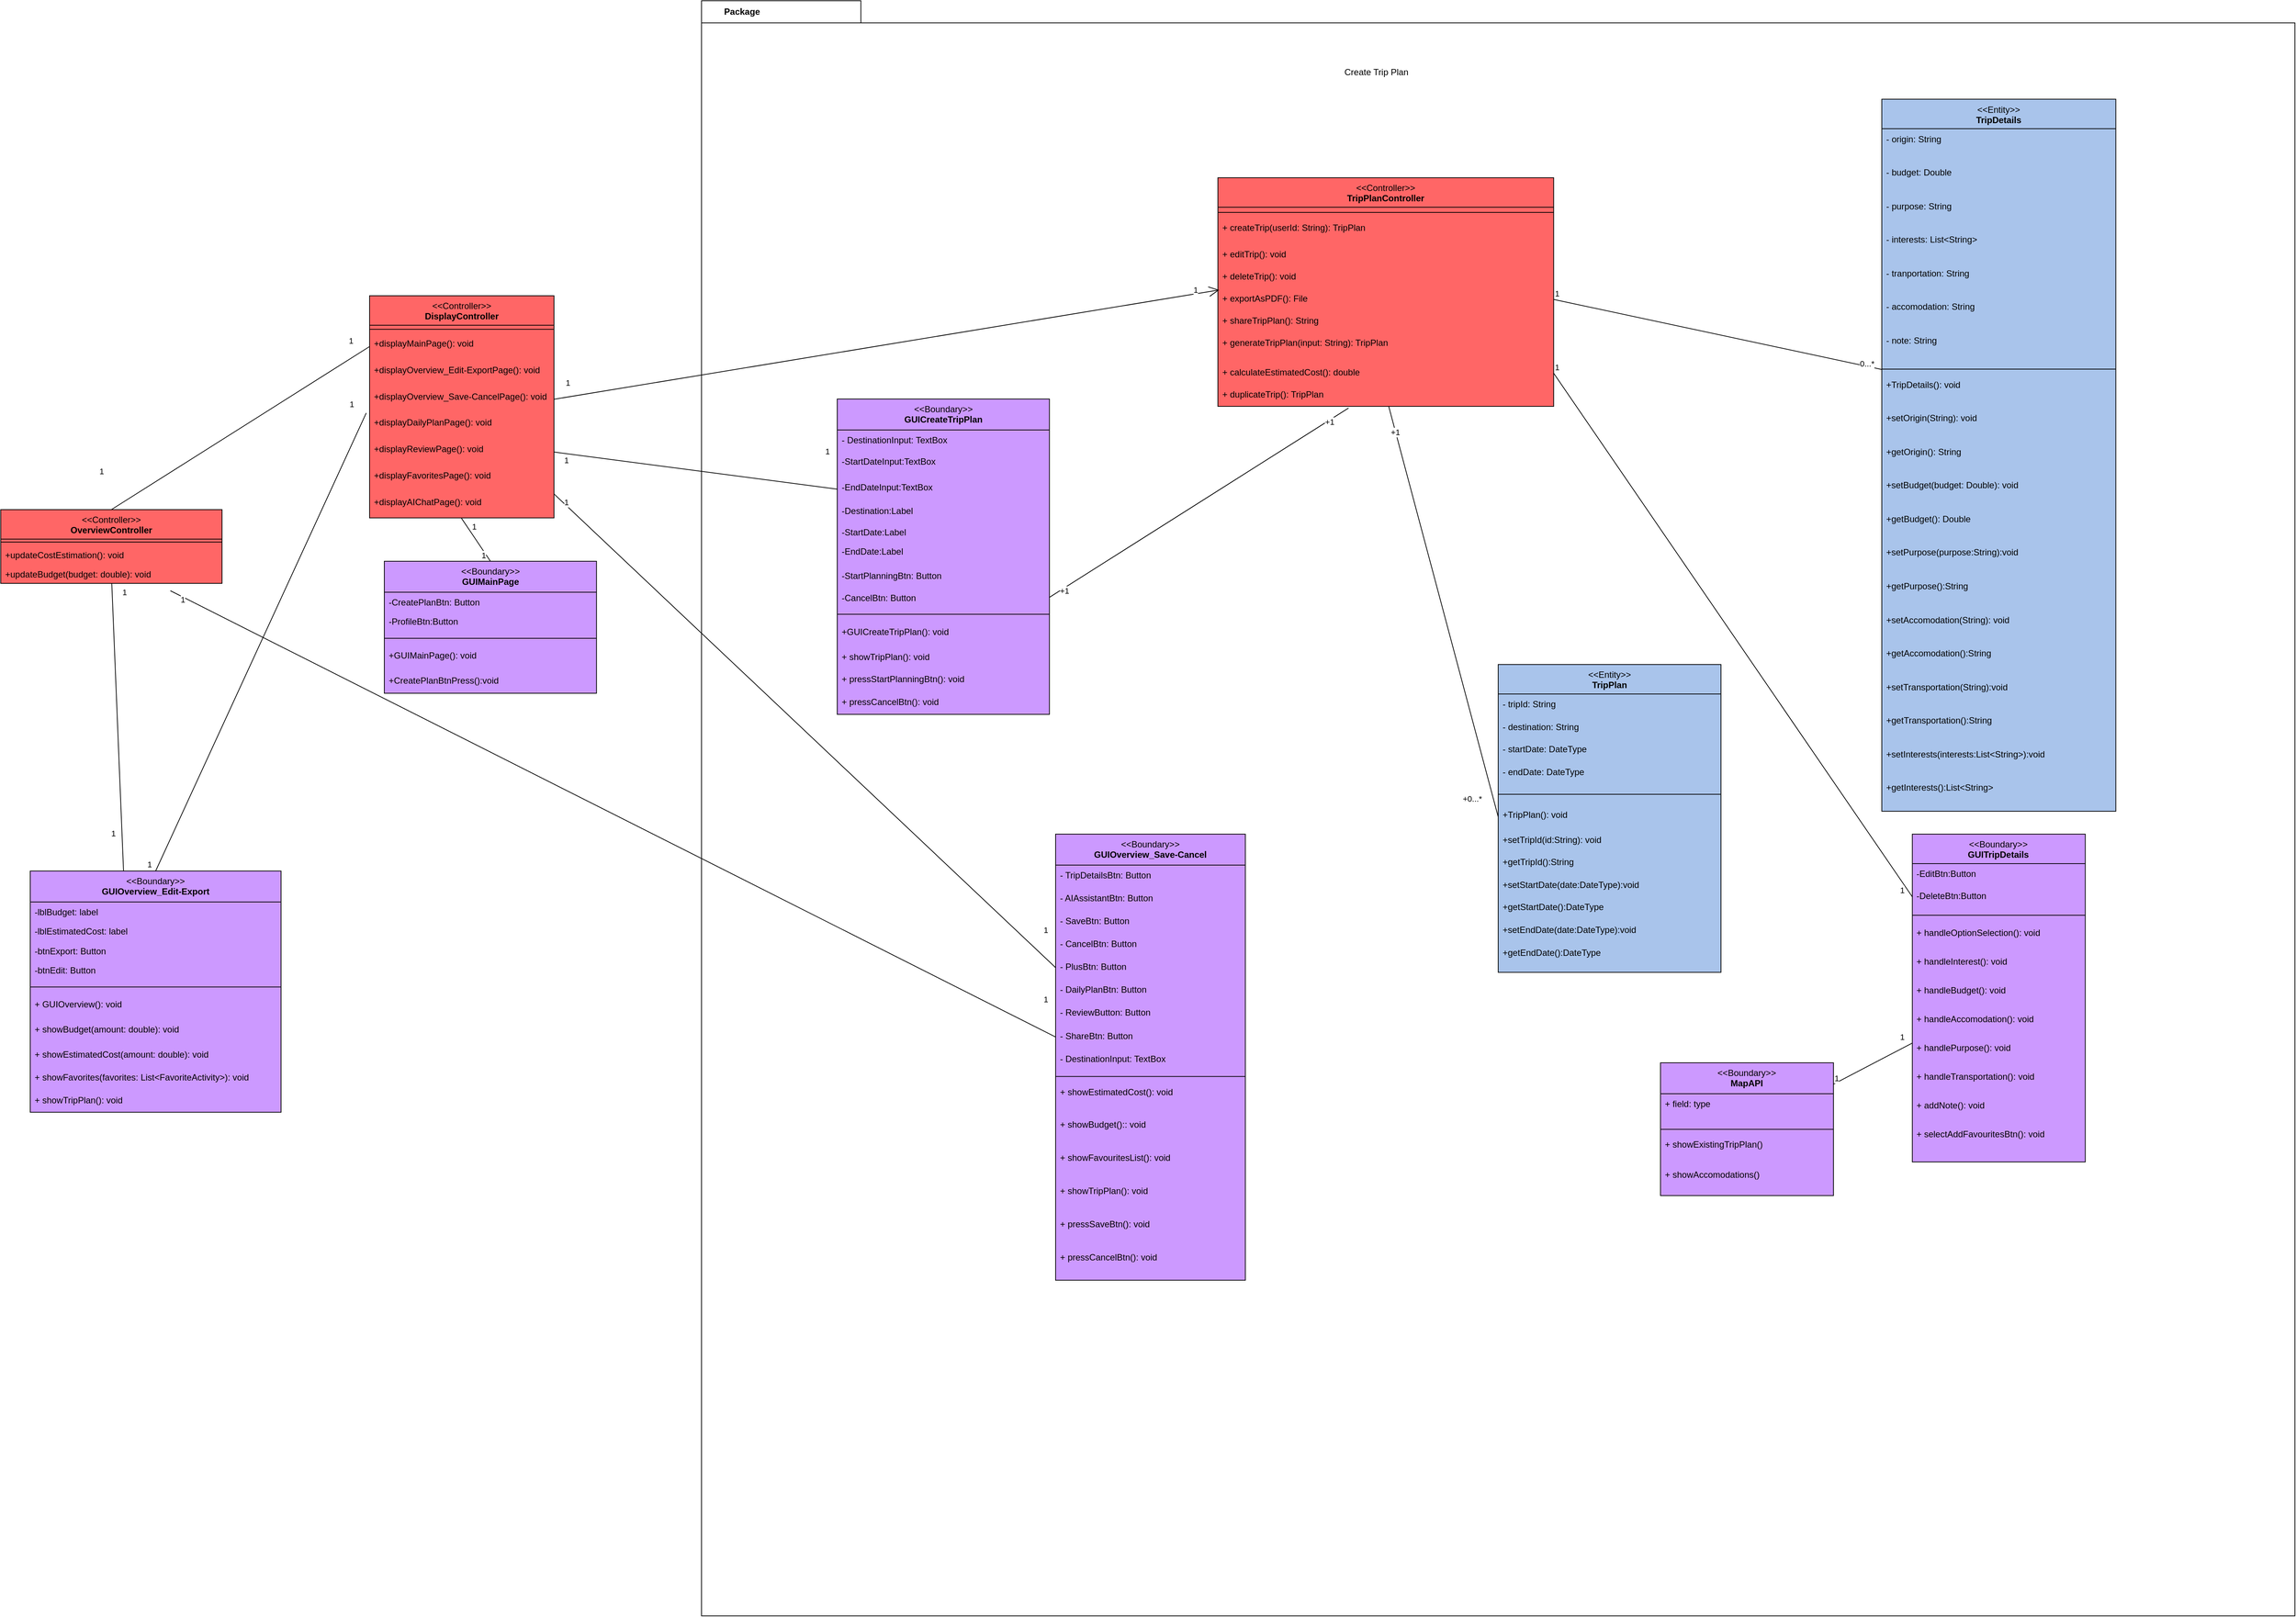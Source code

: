 <mxfile version="27.0.1">
  <diagram id="SMjtN79iF7WW1WcdCvhd" name="Create-Trip-Plan">
    <mxGraphModel dx="6382" dy="3369" grid="1" gridSize="10" guides="1" tooltips="1" connect="1" arrows="1" fold="1" page="1" pageScale="1" pageWidth="827" pageHeight="1169" background="none" math="0" shadow="0">
      <root>
        <mxCell id="0" />
        <mxCell id="1" parent="0" />
        <mxCell id="gUmN3mjqIjGYwXt5UIQ2-1" value="Package" style="shape=folder;fontStyle=1;tabWidth=110;tabHeight=30;tabPosition=left;html=1;boundedLbl=1;labelInHeader=1;container=0;collapsible=0;whiteSpace=wrap;" parent="1" vertex="1">
          <mxGeometry x="230" y="-900" width="2160" height="2190" as="geometry" />
        </mxCell>
        <mxCell id="HhnJMvO_WJactTyNeZht-1" value="&lt;div&gt;&lt;span style=&quot;font-weight: normal;&quot;&gt;&amp;lt;&amp;lt;Controller&amp;gt;&amp;gt;&lt;/span&gt;&lt;/div&gt;DisplayController" style="swimlane;fontStyle=1;align=center;verticalAlign=top;childLayout=stackLayout;horizontal=1;startSize=40;horizontalStack=0;resizeParent=1;resizeParentMax=0;resizeLast=0;collapsible=1;marginBottom=0;whiteSpace=wrap;html=1;strokeColor=default;swimlaneFillColor=#FF6666;fontFamily=Helvetica;fontSize=12;fontColor=default;fillColor=#FF6666;" parent="1" vertex="1">
          <mxGeometry x="-220" y="-500" width="250" height="301.25" as="geometry" />
        </mxCell>
        <mxCell id="HhnJMvO_WJactTyNeZht-2" value="" style="line;strokeWidth=1;fillColor=#FF6666;align=center;verticalAlign=top;spacingTop=-1;spacingLeft=3;spacingRight=3;rotatable=0;labelPosition=right;points=[];portConstraint=eastwest;strokeColor=default;swimlaneFillColor=#FF6666;fontFamily=Helvetica;fontSize=12;fontColor=default;fontStyle=1;horizontal=1;" parent="HhnJMvO_WJactTyNeZht-1" vertex="1">
          <mxGeometry y="40" width="250" height="11" as="geometry" />
        </mxCell>
        <mxCell id="HhnJMvO_WJactTyNeZht-3" value="+displayMainPage(): void" style="text;strokeColor=none;fillColor=none;align=left;verticalAlign=top;spacingLeft=4;spacingRight=4;overflow=hidden;rotatable=0;points=[[0,0.5],[1,0.5]];portConstraint=eastwest;whiteSpace=wrap;html=1;fontFamily=Helvetica;fontSize=12;fontColor=default;fontStyle=0;horizontal=1;" parent="HhnJMvO_WJactTyNeZht-1" vertex="1">
          <mxGeometry y="51" width="250" height="35.75" as="geometry" />
        </mxCell>
        <mxCell id="HhnJMvO_WJactTyNeZht-4" value="+displayOverview_Edit-ExportPage(): void" style="text;strokeColor=none;fillColor=none;align=left;verticalAlign=top;spacingLeft=4;spacingRight=4;overflow=hidden;rotatable=0;points=[[0,0.5],[1,0.5]];portConstraint=eastwest;whiteSpace=wrap;html=1;fontFamily=Helvetica;fontSize=12;fontColor=default;fontStyle=0;horizontal=1;" parent="HhnJMvO_WJactTyNeZht-1" vertex="1">
          <mxGeometry y="86.75" width="250" height="35.75" as="geometry" />
        </mxCell>
        <mxCell id="kGYn3M1eGP3MLVCbgHIU-1" value="+displayOverview_Save-CancelPage(): void" style="text;strokeColor=none;fillColor=none;align=left;verticalAlign=top;spacingLeft=4;spacingRight=4;overflow=hidden;rotatable=0;points=[[0,0.5],[1,0.5]];portConstraint=eastwest;whiteSpace=wrap;html=1;fontFamily=Helvetica;fontSize=12;fontColor=default;fontStyle=0;horizontal=1;" parent="HhnJMvO_WJactTyNeZht-1" vertex="1">
          <mxGeometry y="122.5" width="250" height="35.75" as="geometry" />
        </mxCell>
        <mxCell id="HhnJMvO_WJactTyNeZht-5" value="+displayDailyPlanPage(): void" style="text;strokeColor=none;fillColor=none;align=left;verticalAlign=top;spacingLeft=4;spacingRight=4;overflow=hidden;rotatable=0;points=[[0,0.5],[1,0.5]];portConstraint=eastwest;whiteSpace=wrap;html=1;fontFamily=Helvetica;fontSize=12;fontColor=default;fontStyle=0;horizontal=1;" parent="HhnJMvO_WJactTyNeZht-1" vertex="1">
          <mxGeometry y="158.25" width="250" height="35.75" as="geometry" />
        </mxCell>
        <mxCell id="HhnJMvO_WJactTyNeZht-6" value="+displayReviewPage(): void" style="text;strokeColor=none;fillColor=none;align=left;verticalAlign=top;spacingLeft=4;spacingRight=4;overflow=hidden;rotatable=0;points=[[0,0.5],[1,0.5]];portConstraint=eastwest;whiteSpace=wrap;html=1;fontFamily=Helvetica;fontSize=12;fontColor=default;fontStyle=0;horizontal=1;" parent="HhnJMvO_WJactTyNeZht-1" vertex="1">
          <mxGeometry y="194" width="250" height="35.75" as="geometry" />
        </mxCell>
        <mxCell id="HhnJMvO_WJactTyNeZht-7" value="+displayFavoritesPage(): void" style="text;strokeColor=none;fillColor=none;align=left;verticalAlign=top;spacingLeft=4;spacingRight=4;overflow=hidden;rotatable=0;points=[[0,0.5],[1,0.5]];portConstraint=eastwest;whiteSpace=wrap;html=1;fontFamily=Helvetica;fontSize=12;fontColor=default;fontStyle=0;horizontal=1;" parent="HhnJMvO_WJactTyNeZht-1" vertex="1">
          <mxGeometry y="229.75" width="250" height="35.75" as="geometry" />
        </mxCell>
        <mxCell id="HhnJMvO_WJactTyNeZht-8" value="+displayAIChatPage(): void" style="text;strokeColor=none;fillColor=none;align=left;verticalAlign=top;spacingLeft=4;spacingRight=4;overflow=hidden;rotatable=0;points=[[0,0.5],[1,0.5]];portConstraint=eastwest;whiteSpace=wrap;html=1;fontFamily=Helvetica;fontSize=12;fontColor=default;fontStyle=0;horizontal=1;" parent="HhnJMvO_WJactTyNeZht-1" vertex="1">
          <mxGeometry y="265.5" width="250" height="35.75" as="geometry" />
        </mxCell>
        <mxCell id="HhnJMvO_WJactTyNeZht-12" value="&lt;div&gt;&lt;span style=&quot;font-weight: normal;&quot;&gt;&amp;lt;&amp;lt;Boundary&amp;gt;&amp;gt;&lt;/span&gt;&lt;/div&gt;GUIMainPage" style="swimlane;fontStyle=1;align=center;verticalAlign=top;childLayout=stackLayout;horizontal=1;startSize=42;horizontalStack=0;resizeParent=1;resizeParentMax=0;resizeLast=0;collapsible=1;marginBottom=0;whiteSpace=wrap;html=1;strokeColor=default;swimlaneFillColor=#CC99FF;fontFamily=Helvetica;fontSize=12;fontColor=default;fillColor=#CC99FF;" parent="1" vertex="1">
          <mxGeometry x="-200" y="-140" width="287.64" height="179.042" as="geometry" />
        </mxCell>
        <mxCell id="HhnJMvO_WJactTyNeZht-20" value="-CreatePlanBtn: Button" style="text;strokeColor=none;fillColor=none;align=left;verticalAlign=top;spacingLeft=4;spacingRight=4;overflow=hidden;rotatable=0;points=[[0,0.5],[1,0.5]];portConstraint=eastwest;whiteSpace=wrap;html=1;fontFamily=Helvetica;fontSize=12;fontColor=default;fontStyle=0;horizontal=1;" parent="HhnJMvO_WJactTyNeZht-12" vertex="1">
          <mxGeometry y="42" width="287.64" height="26.357" as="geometry" />
        </mxCell>
        <mxCell id="FP4h-VuX0JP3YIo3e4Na-1" value="-ProfileBtn:Button" style="text;strokeColor=none;fillColor=none;align=left;verticalAlign=top;spacingLeft=4;spacingRight=4;overflow=hidden;rotatable=0;points=[[0,0.5],[1,0.5]];portConstraint=eastwest;whiteSpace=wrap;html=1;fontFamily=Helvetica;fontSize=12;fontColor=default;fontStyle=0;horizontal=1;" parent="HhnJMvO_WJactTyNeZht-12" vertex="1">
          <mxGeometry y="68.357" width="287.64" height="26.357" as="geometry" />
        </mxCell>
        <mxCell id="HhnJMvO_WJactTyNeZht-21" value="" style="line;strokeWidth=1;fillColor=#CC99FF;align=center;verticalAlign=top;spacingTop=-1;spacingLeft=3;spacingRight=3;rotatable=0;labelPosition=right;points=[];portConstraint=eastwest;strokeColor=default;swimlaneFillColor=#CC99FF;fontFamily=Helvetica;fontSize=12;fontColor=default;fontStyle=1;horizontal=1;" parent="HhnJMvO_WJactTyNeZht-12" vertex="1">
          <mxGeometry y="94.714" width="287.64" height="19.568" as="geometry" />
        </mxCell>
        <mxCell id="HhnJMvO_WJactTyNeZht-22" value="+GUIMainPage(): void" style="text;strokeColor=none;fillColor=none;align=left;verticalAlign=top;spacingLeft=4;spacingRight=4;overflow=hidden;rotatable=0;points=[[0,0.5],[1,0.5]];portConstraint=eastwest;whiteSpace=wrap;html=1;fontFamily=Helvetica;fontSize=12;fontColor=default;fontStyle=0;horizontal=1;" parent="HhnJMvO_WJactTyNeZht-12" vertex="1">
          <mxGeometry y="114.282" width="287.64" height="34.16" as="geometry" />
        </mxCell>
        <mxCell id="HhnJMvO_WJactTyNeZht-23" value="&lt;div&gt;+CreatePlanBtnPress():void&lt;/div&gt;" style="text;strokeColor=none;fillColor=none;align=left;verticalAlign=top;spacingLeft=4;spacingRight=4;overflow=hidden;rotatable=0;points=[[0,0.5],[1,0.5]];portConstraint=eastwest;whiteSpace=wrap;html=1;fontFamily=Helvetica;fontSize=12;fontColor=default;fontStyle=0;horizontal=1;" parent="HhnJMvO_WJactTyNeZht-12" vertex="1">
          <mxGeometry y="148.442" width="287.64" height="30.6" as="geometry" />
        </mxCell>
        <mxCell id="FP4h-VuX0JP3YIo3e4Na-2" value="" style="endArrow=none;html=1;rounded=0;exitX=0.498;exitY=1.008;exitDx=0;exitDy=0;exitPerimeter=0;entryX=0.5;entryY=0;entryDx=0;entryDy=0;" parent="1" source="HhnJMvO_WJactTyNeZht-8" target="HhnJMvO_WJactTyNeZht-12" edge="1">
          <mxGeometry relative="1" as="geometry">
            <mxPoint x="270" y="-110" as="sourcePoint" />
            <mxPoint x="430" y="-110" as="targetPoint" />
          </mxGeometry>
        </mxCell>
        <mxCell id="FP4h-VuX0JP3YIo3e4Na-3" value="1" style="edgeLabel;resizable=0;html=1;align=left;verticalAlign=bottom;" parent="FP4h-VuX0JP3YIo3e4Na-2" connectable="0" vertex="1">
          <mxGeometry x="-1" relative="1" as="geometry">
            <mxPoint x="12" y="20" as="offset" />
          </mxGeometry>
        </mxCell>
        <mxCell id="FP4h-VuX0JP3YIo3e4Na-4" value="1" style="edgeLabel;resizable=0;html=1;align=right;verticalAlign=bottom;" parent="FP4h-VuX0JP3YIo3e4Na-2" connectable="0" vertex="1">
          <mxGeometry x="1" relative="1" as="geometry">
            <mxPoint x="-5" as="offset" />
          </mxGeometry>
        </mxCell>
        <mxCell id="FP4h-VuX0JP3YIo3e4Na-8" value="" style="endArrow=none;html=1;rounded=0;exitX=1;exitY=0.5;exitDx=0;exitDy=0;entryX=0;entryY=0.5;entryDx=0;entryDy=0;" parent="1" source="HhnJMvO_WJactTyNeZht-6" target="PitmJ7aDrPKm0_GjS95f-4" edge="1">
          <mxGeometry relative="1" as="geometry">
            <mxPoint x="140" y="-230" as="sourcePoint" />
            <mxPoint x="140" y="-116" as="targetPoint" />
          </mxGeometry>
        </mxCell>
        <mxCell id="FP4h-VuX0JP3YIo3e4Na-9" value="1" style="edgeLabel;resizable=0;html=1;align=left;verticalAlign=bottom;" parent="FP4h-VuX0JP3YIo3e4Na-8" connectable="0" vertex="1">
          <mxGeometry x="-1" relative="1" as="geometry">
            <mxPoint x="12" y="20" as="offset" />
          </mxGeometry>
        </mxCell>
        <mxCell id="FP4h-VuX0JP3YIo3e4Na-10" value="1" style="edgeLabel;resizable=0;html=1;align=right;verticalAlign=bottom;" parent="FP4h-VuX0JP3YIo3e4Na-8" connectable="0" vertex="1">
          <mxGeometry x="1" relative="1" as="geometry">
            <mxPoint x="-10" y="-43" as="offset" />
          </mxGeometry>
        </mxCell>
        <mxCell id="fO7jNE8rjLJOmQDo3X1D-11" value="" style="endArrow=none;html=1;rounded=0;exitX=-0.018;exitY=0.02;exitDx=0;exitDy=0;exitPerimeter=0;entryX=0.5;entryY=0;entryDx=0;entryDy=0;" parent="1" source="HhnJMvO_WJactTyNeZht-5" target="tWcoiA6-tHBynvCdxaTj-4" edge="1">
          <mxGeometry relative="1" as="geometry">
            <mxPoint x="-430" y="-470" as="sourcePoint" />
            <mxPoint x="-495" y="270" as="targetPoint" />
          </mxGeometry>
        </mxCell>
        <mxCell id="fO7jNE8rjLJOmQDo3X1D-12" value="1" style="edgeLabel;resizable=0;html=1;align=left;verticalAlign=bottom;" parent="fO7jNE8rjLJOmQDo3X1D-11" connectable="0" vertex="1">
          <mxGeometry x="-1" relative="1" as="geometry">
            <mxPoint x="-25" y="-3" as="offset" />
          </mxGeometry>
        </mxCell>
        <mxCell id="fO7jNE8rjLJOmQDo3X1D-13" value="1" style="edgeLabel;resizable=0;html=1;align=right;verticalAlign=bottom;container=0;" parent="fO7jNE8rjLJOmQDo3X1D-11" connectable="0" vertex="1">
          <mxGeometry x="1" relative="1" as="geometry">
            <mxPoint x="-5" as="offset" />
          </mxGeometry>
        </mxCell>
        <mxCell id="gUmN3mjqIjGYwXt5UIQ2-2" value="Create Trip Plan" style="html=1;strokeColor=none;resizeWidth=1;resizeHeight=1;fillColor=none;part=1;connectable=0;allowArrows=0;deletable=0;whiteSpace=wrap;" parent="1" vertex="1">
          <mxGeometry x="390" y="-890" width="1510" height="113.333" as="geometry">
            <mxPoint y="30" as="offset" />
          </mxGeometry>
        </mxCell>
        <mxCell id="PitmJ7aDrPKm0_GjS95f-1" value="&lt;div&gt;&lt;span style=&quot;font-weight: normal;&quot;&gt;&amp;lt;&amp;lt;Boundary&amp;gt;&amp;gt;&lt;/span&gt;&lt;/div&gt;GUICreateTripPlan" style="swimlane;fontStyle=1;align=center;verticalAlign=top;childLayout=stackLayout;horizontal=1;startSize=42;horizontalStack=0;resizeParent=1;resizeParentMax=0;resizeLast=0;collapsible=1;marginBottom=0;whiteSpace=wrap;html=1;strokeColor=default;swimlaneFillColor=#CC99FF;fontFamily=Helvetica;fontSize=12;fontColor=default;fillColor=#CC99FF;" parent="1" vertex="1">
          <mxGeometry x="414" y="-360" width="287.64" height="427.595" as="geometry" />
        </mxCell>
        <mxCell id="PitmJ7aDrPKm0_GjS95f-2" value="- DestinationInput: TextBox" style="text;strokeColor=none;fillColor=none;align=left;verticalAlign=top;spacingLeft=4;spacingRight=4;overflow=hidden;rotatable=0;points=[[0,0.5],[1,0.5]];portConstraint=eastwest;whiteSpace=wrap;html=1;fontFamily=Helvetica;fontSize=12;fontColor=default;fontStyle=0;horizontal=1;" parent="PitmJ7aDrPKm0_GjS95f-1" vertex="1">
          <mxGeometry y="42" width="287.64" height="28.56" as="geometry" />
        </mxCell>
        <mxCell id="PitmJ7aDrPKm0_GjS95f-3" value="-StartDateInput:TextBox" style="text;strokeColor=none;fillColor=none;align=left;verticalAlign=top;spacingLeft=4;spacingRight=4;overflow=hidden;rotatable=0;points=[[0,0.5],[1,0.5]];portConstraint=eastwest;whiteSpace=wrap;html=1;fontFamily=Helvetica;fontSize=12;fontColor=default;fontStyle=0;horizontal=1;" parent="PitmJ7aDrPKm0_GjS95f-1" vertex="1">
          <mxGeometry y="70.56" width="287.64" height="35.527" as="geometry" />
        </mxCell>
        <mxCell id="PitmJ7aDrPKm0_GjS95f-4" value="-EndDateInput:TextBox" style="text;strokeColor=none;fillColor=none;align=left;verticalAlign=top;spacingLeft=4;spacingRight=4;overflow=hidden;rotatable=0;points=[[0,0.5],[1,0.5]];portConstraint=eastwest;whiteSpace=wrap;html=1;fontFamily=Helvetica;fontSize=12;fontColor=default;fontStyle=0;horizontal=1;" parent="PitmJ7aDrPKm0_GjS95f-1" vertex="1">
          <mxGeometry y="106.087" width="287.64" height="32.303" as="geometry" />
        </mxCell>
        <mxCell id="PitmJ7aDrPKm0_GjS95f-5" value="-Destination:Label" style="text;strokeColor=none;fillColor=none;align=left;verticalAlign=top;spacingLeft=4;spacingRight=4;overflow=hidden;rotatable=0;points=[[0,0.5],[1,0.5]];portConstraint=eastwest;whiteSpace=wrap;html=1;fontFamily=Helvetica;fontSize=12;fontColor=default;fontStyle=0;horizontal=1;" parent="PitmJ7aDrPKm0_GjS95f-1" vertex="1">
          <mxGeometry y="138.39" width="287.64" height="29.07" as="geometry" />
        </mxCell>
        <mxCell id="PitmJ7aDrPKm0_GjS95f-6" value="-StartDate:Label" style="text;strokeColor=none;fillColor=none;align=left;verticalAlign=top;spacingLeft=4;spacingRight=4;overflow=hidden;rotatable=0;points=[[0,0.5],[1,0.5]];portConstraint=eastwest;whiteSpace=wrap;html=1;fontFamily=Helvetica;fontSize=12;fontColor=default;fontStyle=0;horizontal=1;" parent="PitmJ7aDrPKm0_GjS95f-1" vertex="1">
          <mxGeometry y="167.46" width="287.64" height="25.847" as="geometry" />
        </mxCell>
        <mxCell id="PitmJ7aDrPKm0_GjS95f-7" value="-EndDate:Label" style="text;strokeColor=none;fillColor=none;align=left;verticalAlign=top;spacingLeft=4;spacingRight=4;overflow=hidden;rotatable=0;points=[[0,0.5],[1,0.5]];portConstraint=eastwest;whiteSpace=wrap;html=1;fontFamily=Helvetica;fontSize=12;fontColor=default;fontStyle=0;horizontal=1;" parent="PitmJ7aDrPKm0_GjS95f-1" vertex="1">
          <mxGeometry y="193.307" width="287.64" height="32.813" as="geometry" />
        </mxCell>
        <mxCell id="PitmJ7aDrPKm0_GjS95f-8" value="-StartPlanningBtn: Button" style="text;strokeColor=none;fillColor=none;align=left;verticalAlign=top;spacingLeft=4;spacingRight=4;overflow=hidden;rotatable=0;points=[[0,0.5],[1,0.5]];portConstraint=eastwest;whiteSpace=wrap;html=1;fontFamily=Helvetica;fontSize=12;fontColor=default;fontStyle=0;horizontal=1;" parent="PitmJ7aDrPKm0_GjS95f-1" vertex="1">
          <mxGeometry y="226.12" width="287.64" height="29.59" as="geometry" />
        </mxCell>
        <mxCell id="PitmJ7aDrPKm0_GjS95f-9" value="-CancelBtn: Button" style="text;strokeColor=none;fillColor=none;align=left;verticalAlign=top;spacingLeft=4;spacingRight=4;overflow=hidden;rotatable=0;points=[[0,0.5],[1,0.5]];portConstraint=eastwest;whiteSpace=wrap;html=1;fontFamily=Helvetica;fontSize=12;fontColor=default;fontStyle=0;horizontal=1;" parent="PitmJ7aDrPKm0_GjS95f-1" vertex="1">
          <mxGeometry y="255.71" width="287.64" height="26.357" as="geometry" />
        </mxCell>
        <mxCell id="PitmJ7aDrPKm0_GjS95f-10" value="" style="line;strokeWidth=1;fillColor=#CC99FF;align=center;verticalAlign=top;spacingTop=-1;spacingLeft=3;spacingRight=3;rotatable=0;labelPosition=right;points=[];portConstraint=eastwest;strokeColor=default;swimlaneFillColor=#CC99FF;fontFamily=Helvetica;fontSize=12;fontColor=default;fontStyle=1;horizontal=1;" parent="PitmJ7aDrPKm0_GjS95f-1" vertex="1">
          <mxGeometry y="282.067" width="287.64" height="19.568" as="geometry" />
        </mxCell>
        <mxCell id="PitmJ7aDrPKm0_GjS95f-16" value="+GUICreateTripPlan(): void" style="text;strokeColor=none;fillColor=none;align=left;verticalAlign=top;spacingLeft=4;spacingRight=4;overflow=hidden;rotatable=0;points=[[0,0.5],[1,0.5]];portConstraint=eastwest;whiteSpace=wrap;html=1;fontFamily=Helvetica;fontSize=12;fontColor=default;fontStyle=0;horizontal=1;" parent="PitmJ7aDrPKm0_GjS95f-1" vertex="1">
          <mxGeometry y="301.636" width="287.64" height="34.16" as="geometry" />
        </mxCell>
        <mxCell id="PitmJ7aDrPKm0_GjS95f-14" value="+ showTripPlan(): void" style="text;strokeColor=none;fillColor=none;align=left;verticalAlign=top;spacingLeft=4;spacingRight=4;overflow=hidden;rotatable=0;points=[[0,0.5],[1,0.5]];portConstraint=eastwest;whiteSpace=wrap;html=1;fontFamily=Helvetica;fontSize=12;fontColor=default;fontStyle=0;horizontal=1;" parent="PitmJ7aDrPKm0_GjS95f-1" vertex="1">
          <mxGeometry y="335.795" width="287.64" height="30.6" as="geometry" />
        </mxCell>
        <mxCell id="8Qb8dQm912KWWKOrSdyE-1" value="+ pressStartPlanningBtn(): void" style="text;strokeColor=none;fillColor=none;align=left;verticalAlign=top;spacingLeft=4;spacingRight=4;overflow=hidden;rotatable=0;points=[[0,0.5],[1,0.5]];portConstraint=eastwest;whiteSpace=wrap;html=1;fontFamily=Helvetica;fontSize=12;fontColor=default;fontStyle=0;horizontal=1;" parent="PitmJ7aDrPKm0_GjS95f-1" vertex="1">
          <mxGeometry y="366.395" width="287.64" height="30.6" as="geometry" />
        </mxCell>
        <mxCell id="8Qb8dQm912KWWKOrSdyE-2" value="+ pressCancelBtn(): void" style="text;strokeColor=none;fillColor=none;align=left;verticalAlign=top;spacingLeft=4;spacingRight=4;overflow=hidden;rotatable=0;points=[[0,0.5],[1,0.5]];portConstraint=eastwest;whiteSpace=wrap;html=1;fontFamily=Helvetica;fontSize=12;fontColor=default;fontStyle=0;horizontal=1;" parent="PitmJ7aDrPKm0_GjS95f-1" vertex="1">
          <mxGeometry y="396.995" width="287.64" height="30.6" as="geometry" />
        </mxCell>
        <mxCell id="Q25ptV5fHmGmtiz7s8B--1" value="&lt;div&gt;&lt;span style=&quot;font-weight: normal;&quot;&gt;&amp;lt;&amp;lt;Entity&amp;gt;&amp;gt;&lt;/span&gt;&lt;/div&gt;TripPlan" style="swimlane;fontStyle=1;align=center;verticalAlign=top;childLayout=stackLayout;horizontal=1;startSize=40;horizontalStack=0;resizeParent=1;resizeParentMax=0;resizeLast=0;collapsible=1;marginBottom=0;whiteSpace=wrap;html=1;fillStyle=auto;strokeColor=default;swimlaneFillColor=#A9C4EB;fontFamily=Helvetica;fontSize=12;fontColor=default;fillColor=#A9C4EB;" parent="1" vertex="1">
          <mxGeometry x="1310" width="302" height="417.399" as="geometry" />
        </mxCell>
        <mxCell id="Q25ptV5fHmGmtiz7s8B--2" value="- tripId: String" style="text;strokeColor=none;fillColor=none;align=left;verticalAlign=top;spacingLeft=4;spacingRight=4;overflow=hidden;rotatable=0;points=[[0,0.5],[1,0.5]];portConstraint=eastwest;whiteSpace=wrap;html=1;fontFamily=Helvetica;fontSize=12;fontColor=default;fontStyle=0;horizontal=1;" parent="Q25ptV5fHmGmtiz7s8B--1" vertex="1">
          <mxGeometry y="40" width="302" height="30.6" as="geometry" />
        </mxCell>
        <mxCell id="oHyIkKOtc9_bR-icE09t-1" value="- destination: String" style="text;strokeColor=none;fillColor=none;align=left;verticalAlign=top;spacingLeft=4;spacingRight=4;overflow=hidden;rotatable=0;points=[[0,0.5],[1,0.5]];portConstraint=eastwest;whiteSpace=wrap;html=1;fontFamily=Helvetica;fontSize=12;fontColor=default;fontStyle=0;horizontal=1;" parent="Q25ptV5fHmGmtiz7s8B--1" vertex="1">
          <mxGeometry y="70.6" width="302" height="30.6" as="geometry" />
        </mxCell>
        <mxCell id="Q25ptV5fHmGmtiz7s8B--3" value="- startDate: DateType" style="text;strokeColor=none;fillColor=none;align=left;verticalAlign=top;spacingLeft=4;spacingRight=4;overflow=hidden;rotatable=0;points=[[0,0.5],[1,0.5]];portConstraint=eastwest;whiteSpace=wrap;html=1;fontFamily=Helvetica;fontSize=12;fontColor=default;fontStyle=0;horizontal=1;" parent="Q25ptV5fHmGmtiz7s8B--1" vertex="1">
          <mxGeometry y="101.2" width="302" height="30.6" as="geometry" />
        </mxCell>
        <mxCell id="Q25ptV5fHmGmtiz7s8B--4" value="- endDate: DateType" style="text;strokeColor=none;fillColor=none;align=left;verticalAlign=top;spacingLeft=4;spacingRight=4;overflow=hidden;rotatable=0;points=[[0,0.5],[1,0.5]];portConstraint=eastwest;whiteSpace=wrap;html=1;fontFamily=Helvetica;fontSize=12;fontColor=default;fontStyle=0;horizontal=1;" parent="Q25ptV5fHmGmtiz7s8B--1" vertex="1">
          <mxGeometry y="131.8" width="302" height="30.6" as="geometry" />
        </mxCell>
        <mxCell id="Q25ptV5fHmGmtiz7s8B--5" value="" style="line;strokeWidth=1;fillColor=#A9C4EB;align=center;verticalAlign=top;spacingTop=-1;spacingLeft=3;spacingRight=3;rotatable=0;labelPosition=right;points=[];portConstraint=eastwest;strokeColor=default;fillStyle=auto;swimlaneFillColor=#A9C4EB;fontFamily=Helvetica;fontSize=12;fontColor=default;fontStyle=1;horizontal=1;" parent="Q25ptV5fHmGmtiz7s8B--1" vertex="1">
          <mxGeometry y="162.4" width="302" height="27.314" as="geometry" />
        </mxCell>
        <mxCell id="Q25ptV5fHmGmtiz7s8B--6" value="+TripPlan(): void" style="text;strokeColor=none;fillColor=none;align=left;verticalAlign=top;spacingLeft=4;spacingRight=4;overflow=hidden;rotatable=0;points=[[0,0.5],[1,0.5]];portConstraint=eastwest;whiteSpace=wrap;html=1;fontFamily=Helvetica;fontSize=12;fontColor=default;fontStyle=0;horizontal=1;" parent="Q25ptV5fHmGmtiz7s8B--1" vertex="1">
          <mxGeometry y="189.714" width="302" height="33.884" as="geometry" />
        </mxCell>
        <mxCell id="Q25ptV5fHmGmtiz7s8B--7" value="+setTripId(id:String): void" style="text;strokeColor=none;fillColor=none;align=left;verticalAlign=top;spacingLeft=4;spacingRight=4;overflow=hidden;rotatable=0;points=[[0,0.5],[1,0.5]];portConstraint=eastwest;whiteSpace=wrap;html=1;fontFamily=Helvetica;fontSize=12;fontColor=default;fontStyle=0;horizontal=1;" parent="Q25ptV5fHmGmtiz7s8B--1" vertex="1">
          <mxGeometry y="223.599" width="302" height="30.6" as="geometry" />
        </mxCell>
        <mxCell id="Q25ptV5fHmGmtiz7s8B--8" value="+getTripId():String" style="text;strokeColor=none;fillColor=none;align=left;verticalAlign=top;spacingLeft=4;spacingRight=4;overflow=hidden;rotatable=0;points=[[0,0.5],[1,0.5]];portConstraint=eastwest;whiteSpace=wrap;html=1;fontFamily=Helvetica;fontSize=12;fontColor=default;fontStyle=0;horizontal=1;" parent="Q25ptV5fHmGmtiz7s8B--1" vertex="1">
          <mxGeometry y="254.199" width="302" height="30.6" as="geometry" />
        </mxCell>
        <mxCell id="Q25ptV5fHmGmtiz7s8B--9" value="+setStartDate(date:DateType):void" style="text;strokeColor=none;fillColor=none;align=left;verticalAlign=top;spacingLeft=4;spacingRight=4;overflow=hidden;rotatable=0;points=[[0,0.5],[1,0.5]];portConstraint=eastwest;whiteSpace=wrap;html=1;fontFamily=Helvetica;fontSize=12;fontColor=default;fontStyle=0;horizontal=1;" parent="Q25ptV5fHmGmtiz7s8B--1" vertex="1">
          <mxGeometry y="284.799" width="302" height="30.6" as="geometry" />
        </mxCell>
        <mxCell id="Q25ptV5fHmGmtiz7s8B--10" value="+getStartDate():DateType" style="text;strokeColor=none;fillColor=none;align=left;verticalAlign=top;spacingLeft=4;spacingRight=4;overflow=hidden;rotatable=0;points=[[0,0.5],[1,0.5]];portConstraint=eastwest;whiteSpace=wrap;html=1;fontFamily=Helvetica;fontSize=12;fontColor=default;fontStyle=0;horizontal=1;" parent="Q25ptV5fHmGmtiz7s8B--1" vertex="1">
          <mxGeometry y="315.399" width="302" height="30.6" as="geometry" />
        </mxCell>
        <mxCell id="Q25ptV5fHmGmtiz7s8B--11" value="+setEndDate(date:DateType):void" style="text;strokeColor=none;fillColor=none;align=left;verticalAlign=top;spacingLeft=4;spacingRight=4;overflow=hidden;rotatable=0;points=[[0,0.5],[1,0.5]];portConstraint=eastwest;whiteSpace=wrap;html=1;fontFamily=Helvetica;fontSize=12;fontColor=default;fontStyle=0;horizontal=1;" parent="Q25ptV5fHmGmtiz7s8B--1" vertex="1">
          <mxGeometry y="345.999" width="302" height="30.6" as="geometry" />
        </mxCell>
        <mxCell id="Q25ptV5fHmGmtiz7s8B--12" value="+getEndDate():DateType" style="text;strokeColor=none;fillColor=none;align=left;verticalAlign=top;spacingLeft=4;spacingRight=4;overflow=hidden;rotatable=0;points=[[0,0.5],[1,0.5]];portConstraint=eastwest;whiteSpace=wrap;html=1;fontFamily=Helvetica;fontSize=12;fontColor=default;fontStyle=0;horizontal=1;" parent="Q25ptV5fHmGmtiz7s8B--1" vertex="1">
          <mxGeometry y="376.599" width="302" height="40.8" as="geometry" />
        </mxCell>
        <mxCell id="pVgt677maAkRt7WN_I5b-1" value="&lt;div&gt;&lt;span style=&quot;font-weight: normal;&quot;&gt;&amp;lt;&amp;lt;Controller&amp;gt;&amp;gt;&lt;/span&gt;&lt;/div&gt;TripPlanController" style="swimlane;fontStyle=1;align=center;verticalAlign=top;childLayout=stackLayout;horizontal=1;startSize=40;horizontalStack=0;resizeParent=1;resizeParentMax=0;resizeLast=0;collapsible=1;marginBottom=0;whiteSpace=wrap;html=1;fillColor=#FF6666;strokeColor=default;swimlaneFillColor=#FF6666;fontFamily=Helvetica;fontSize=12;fontColor=default;" parent="1" vertex="1">
          <mxGeometry x="930.001" y="-659.997" width="455.17" height="310.002" as="geometry" />
        </mxCell>
        <mxCell id="pVgt677maAkRt7WN_I5b-2" value="" style="line;strokeWidth=1;fillColor=#FF6666;align=center;verticalAlign=top;spacingTop=-1;spacingLeft=3;spacingRight=3;rotatable=0;labelPosition=right;points=[];portConstraint=eastwest;strokeColor=default;swimlaneFillColor=#FF6666;fontFamily=Helvetica;fontSize=12;fontColor=default;fontStyle=1;horizontal=1;" parent="pVgt677maAkRt7WN_I5b-1" vertex="1">
          <mxGeometry y="40" width="455.17" height="14.022" as="geometry" />
        </mxCell>
        <mxCell id="pVgt677maAkRt7WN_I5b-3" value="&lt;div&gt;+ createTrip(userId: String): TripPlan&lt;/div&gt;" style="text;strokeColor=none;fillColor=none;align=left;verticalAlign=top;spacingLeft=4;spacingRight=4;overflow=hidden;rotatable=0;points=[[0,0.5],[1,0.5]];portConstraint=eastwest;whiteSpace=wrap;html=1;fontFamily=Helvetica;fontSize=12;fontColor=default;fontStyle=0;horizontal=1;" parent="pVgt677maAkRt7WN_I5b-1" vertex="1">
          <mxGeometry y="54.022" width="455.17" height="35.98" as="geometry" />
        </mxCell>
        <mxCell id="pVgt677maAkRt7WN_I5b-5" value="+ editTrip(): void&lt;div&gt;&lt;br&gt;&lt;/div&gt;" style="text;strokeColor=none;fillColor=none;align=left;verticalAlign=top;spacingLeft=4;spacingRight=4;overflow=hidden;rotatable=0;points=[[0,0.5],[1,0.5]];portConstraint=eastwest;whiteSpace=wrap;html=1;fontFamily=Helvetica;fontSize=12;fontColor=default;fontStyle=0;horizontal=1;" parent="pVgt677maAkRt7WN_I5b-1" vertex="1">
          <mxGeometry y="90.002" width="455.17" height="30" as="geometry" />
        </mxCell>
        <mxCell id="pVgt677maAkRt7WN_I5b-6" value="+ deleteTrip(): void&lt;div&gt;&lt;br&gt;&lt;/div&gt;" style="text;strokeColor=none;fillColor=none;align=left;verticalAlign=top;spacingLeft=4;spacingRight=4;overflow=hidden;rotatable=0;points=[[0,0.5],[1,0.5]];portConstraint=eastwest;whiteSpace=wrap;html=1;fontFamily=Helvetica;fontSize=12;fontColor=default;fontStyle=0;horizontal=1;" parent="pVgt677maAkRt7WN_I5b-1" vertex="1">
          <mxGeometry y="120.002" width="455.17" height="30" as="geometry" />
        </mxCell>
        <mxCell id="pVgt677maAkRt7WN_I5b-7" value="+ exportAsPDF(): File&lt;div&gt;&lt;br&gt;&lt;/div&gt;&lt;div&gt;&lt;br&gt;&lt;/div&gt;&lt;div&gt;&lt;br&gt;&lt;/div&gt;&lt;div&gt;&lt;br&gt;&lt;/div&gt;" style="text;strokeColor=none;fillColor=none;align=left;verticalAlign=top;spacingLeft=4;spacingRight=4;overflow=hidden;rotatable=0;points=[[0,0.5],[1,0.5]];portConstraint=eastwest;whiteSpace=wrap;html=1;fontFamily=Helvetica;fontSize=12;fontColor=default;fontStyle=0;horizontal=1;" parent="pVgt677maAkRt7WN_I5b-1" vertex="1">
          <mxGeometry y="150.002" width="455.17" height="30" as="geometry" />
        </mxCell>
        <mxCell id="pVgt677maAkRt7WN_I5b-8" value="&lt;div&gt;+ shareTripPlan(): String&lt;/div&gt;" style="text;strokeColor=none;fillColor=none;align=left;verticalAlign=top;spacingLeft=4;spacingRight=4;overflow=hidden;rotatable=0;points=[[0,0.5],[1,0.5]];portConstraint=eastwest;whiteSpace=wrap;html=1;fontFamily=Helvetica;fontSize=12;fontColor=default;fontStyle=0;horizontal=1;" parent="pVgt677maAkRt7WN_I5b-1" vertex="1">
          <mxGeometry y="180.002" width="455.17" height="30" as="geometry" />
        </mxCell>
        <mxCell id="pVgt677maAkRt7WN_I5b-9" value="+ generateTripPlan(input: String): TripPlan" style="text;strokeColor=none;fillColor=none;align=left;verticalAlign=top;spacingLeft=4;spacingRight=4;overflow=hidden;rotatable=0;points=[[0,0.5],[1,0.5]];portConstraint=eastwest;whiteSpace=wrap;html=1;fontFamily=Helvetica;fontSize=12;fontColor=default;fontStyle=0;horizontal=1;" parent="pVgt677maAkRt7WN_I5b-1" vertex="1">
          <mxGeometry y="210.002" width="455.17" height="40" as="geometry" />
        </mxCell>
        <mxCell id="pVgt677maAkRt7WN_I5b-10" value="&lt;div&gt;&lt;span style=&quot;background-color: transparent; color: light-dark(rgb(0, 0, 0), rgb(255, 255, 255));&quot;&gt;+ calculateEstimatedCost(): double&lt;/span&gt;&lt;/div&gt;" style="text;strokeColor=none;fillColor=none;align=left;verticalAlign=top;spacingLeft=4;spacingRight=4;overflow=hidden;rotatable=0;points=[[0,0.5],[1,0.5]];portConstraint=eastwest;whiteSpace=wrap;html=1;fontFamily=Helvetica;fontSize=12;fontColor=default;fontStyle=0;horizontal=1;" parent="pVgt677maAkRt7WN_I5b-1" vertex="1">
          <mxGeometry y="250.002" width="455.17" height="30" as="geometry" />
        </mxCell>
        <mxCell id="pVgt677maAkRt7WN_I5b-11" value="+ duplicateTrip(): TripPlan" style="text;strokeColor=none;fillColor=none;align=left;verticalAlign=top;spacingLeft=4;spacingRight=4;overflow=hidden;rotatable=0;points=[[0,0.5],[1,0.5]];portConstraint=eastwest;whiteSpace=wrap;html=1;fontFamily=Helvetica;fontSize=12;fontColor=default;fontStyle=0;horizontal=1;" parent="pVgt677maAkRt7WN_I5b-1" vertex="1">
          <mxGeometry y="280.002" width="455.17" height="30" as="geometry" />
        </mxCell>
        <mxCell id="pVgt677maAkRt7WN_I5b-12" value="" style="endArrow=none;html=1;rounded=0;exitX=0;exitY=0.5;exitDx=0;exitDy=0;" parent="1" source="Q25ptV5fHmGmtiz7s8B--6" target="pVgt677maAkRt7WN_I5b-11" edge="1">
          <mxGeometry relative="1" as="geometry">
            <mxPoint x="630" as="sourcePoint" />
            <mxPoint x="933" y="18" as="targetPoint" />
          </mxGeometry>
        </mxCell>
        <mxCell id="pVgt677maAkRt7WN_I5b-13" value="+0...*" style="edgeLabel;resizable=0;html=1;align=left;verticalAlign=bottom;" parent="pVgt677maAkRt7WN_I5b-12" connectable="0" vertex="1">
          <mxGeometry x="-1" relative="1" as="geometry">
            <mxPoint x="-50" y="-16" as="offset" />
          </mxGeometry>
        </mxCell>
        <mxCell id="pVgt677maAkRt7WN_I5b-14" value="+1" style="edgeLabel;resizable=0;html=1;align=right;verticalAlign=bottom;" parent="pVgt677maAkRt7WN_I5b-12" connectable="0" vertex="1">
          <mxGeometry x="1" relative="1" as="geometry">
            <mxPoint x="16" y="43" as="offset" />
          </mxGeometry>
        </mxCell>
        <mxCell id="pVgt677maAkRt7WN_I5b-15" value="" style="endArrow=none;html=1;rounded=0;exitX=1;exitY=0.5;exitDx=0;exitDy=0;entryX=0.389;entryY=1.077;entryDx=0;entryDy=0;entryPerimeter=0;" parent="1" source="PitmJ7aDrPKm0_GjS95f-9" target="pVgt677maAkRt7WN_I5b-11" edge="1">
          <mxGeometry relative="1" as="geometry">
            <mxPoint x="940" y="-180" as="sourcePoint" />
            <mxPoint x="1100" y="-180" as="targetPoint" />
          </mxGeometry>
        </mxCell>
        <mxCell id="pVgt677maAkRt7WN_I5b-16" value="+1" style="edgeLabel;resizable=0;html=1;align=left;verticalAlign=bottom;" parent="pVgt677maAkRt7WN_I5b-15" connectable="0" vertex="1">
          <mxGeometry x="-1" relative="1" as="geometry">
            <mxPoint x="12" as="offset" />
          </mxGeometry>
        </mxCell>
        <mxCell id="pVgt677maAkRt7WN_I5b-17" value="+1&amp;nbsp;" style="edgeLabel;resizable=0;html=1;align=right;verticalAlign=bottom;" parent="pVgt677maAkRt7WN_I5b-15" connectable="0" vertex="1">
          <mxGeometry x="1" relative="1" as="geometry">
            <mxPoint x="-16" y="27" as="offset" />
          </mxGeometry>
        </mxCell>
        <mxCell id="ctNds9G6Ub7AuAcNNllo-1" value="" style="group" parent="1" vertex="1" connectable="0">
          <mxGeometry x="-720" y="-210" width="300" height="100" as="geometry" />
        </mxCell>
        <mxCell id="ctNds9G6Ub7AuAcNNllo-2" value="&lt;div&gt;&lt;span style=&quot;font-weight: normal;&quot;&gt;&amp;lt;&amp;lt;Controller&amp;gt;&amp;gt;&lt;/span&gt;&lt;/div&gt;OverviewController" style="swimlane;fontStyle=1;align=center;verticalAlign=top;childLayout=stackLayout;horizontal=1;startSize=40;horizontalStack=0;resizeParent=1;resizeParentMax=0;resizeLast=0;collapsible=1;marginBottom=0;whiteSpace=wrap;html=1;strokeColor=default;swimlaneFillColor=#FF6666;fontFamily=Helvetica;fontSize=12;fontColor=default;fillColor=#FF6666;container=0;" parent="ctNds9G6Ub7AuAcNNllo-1" vertex="1">
          <mxGeometry width="300" height="100" as="geometry" />
        </mxCell>
        <mxCell id="ctNds9G6Ub7AuAcNNllo-3" value="" style="line;strokeWidth=1;fillColor=#FF6666;align=center;verticalAlign=top;spacingTop=-1;spacingLeft=3;spacingRight=3;rotatable=0;labelPosition=right;points=[];portConstraint=eastwest;strokeColor=default;swimlaneFillColor=#FF6666;fontFamily=Helvetica;fontSize=12;fontColor=default;fontStyle=1;horizontal=1;" parent="ctNds9G6Ub7AuAcNNllo-1" vertex="1">
          <mxGeometry y="40" width="300" height="8" as="geometry" />
        </mxCell>
        <mxCell id="ctNds9G6Ub7AuAcNNllo-4" value="+updateCostEstimation(): void" style="text;strokeColor=none;fillColor=none;align=left;verticalAlign=top;spacingLeft=4;spacingRight=4;overflow=hidden;rotatable=0;points=[[0,0.5],[1,0.5]];portConstraint=eastwest;whiteSpace=wrap;html=1;fontFamily=Helvetica;fontSize=12;fontColor=default;fontStyle=0;horizontal=1;" parent="ctNds9G6Ub7AuAcNNllo-1" vertex="1">
          <mxGeometry y="48" width="300" height="26" as="geometry" />
        </mxCell>
        <mxCell id="ctNds9G6Ub7AuAcNNllo-5" value="+updateBudget(budget: double): void" style="text;strokeColor=none;fillColor=none;align=left;verticalAlign=top;spacingLeft=4;spacingRight=4;overflow=hidden;rotatable=0;points=[[0,0.5],[1,0.5]];portConstraint=eastwest;whiteSpace=wrap;html=1;fontFamily=Helvetica;fontSize=12;fontColor=default;fontStyle=0;horizontal=1;" parent="ctNds9G6Ub7AuAcNNllo-1" vertex="1">
          <mxGeometry y="74" width="300" height="26" as="geometry" />
        </mxCell>
        <mxCell id="ctNds9G6Ub7AuAcNNllo-6" value="" style="endArrow=none;html=1;rounded=0;entryX=0.372;entryY=0;entryDx=0;entryDy=0;entryPerimeter=0;" parent="1" source="ctNds9G6Ub7AuAcNNllo-5" target="tWcoiA6-tHBynvCdxaTj-4" edge="1">
          <mxGeometry relative="1" as="geometry">
            <mxPoint x="-570" y="110" as="sourcePoint" />
            <mxPoint x="-553.59" y="274.6" as="targetPoint" />
          </mxGeometry>
        </mxCell>
        <mxCell id="ctNds9G6Ub7AuAcNNllo-7" value="1" style="edgeLabel;resizable=0;html=1;align=left;verticalAlign=bottom;" parent="ctNds9G6Ub7AuAcNNllo-6" connectable="0" vertex="1">
          <mxGeometry x="-1" relative="1" as="geometry">
            <mxPoint x="12" y="20" as="offset" />
          </mxGeometry>
        </mxCell>
        <mxCell id="ctNds9G6Ub7AuAcNNllo-8" value="1" style="edgeLabel;resizable=0;html=1;align=right;verticalAlign=bottom;" parent="ctNds9G6Ub7AuAcNNllo-6" connectable="0" vertex="1">
          <mxGeometry x="1" relative="1" as="geometry">
            <mxPoint x="-10" y="-43" as="offset" />
          </mxGeometry>
        </mxCell>
        <mxCell id="ctNds9G6Ub7AuAcNNllo-9" value="" style="endArrow=none;html=1;rounded=0;exitX=0;exitY=0.5;exitDx=0;exitDy=0;entryX=0.5;entryY=0;entryDx=0;entryDy=0;" parent="1" source="HhnJMvO_WJactTyNeZht-3" target="ctNds9G6Ub7AuAcNNllo-2" edge="1">
          <mxGeometry relative="1" as="geometry">
            <mxPoint x="-560" y="-320" as="sourcePoint" />
            <mxPoint x="-290" y="-4" as="targetPoint" />
          </mxGeometry>
        </mxCell>
        <mxCell id="ctNds9G6Ub7AuAcNNllo-10" value="1" style="edgeLabel;resizable=0;html=1;align=left;verticalAlign=bottom;" parent="ctNds9G6Ub7AuAcNNllo-9" connectable="0" vertex="1">
          <mxGeometry x="-1" relative="1" as="geometry">
            <mxPoint x="-30" y="1" as="offset" />
          </mxGeometry>
        </mxCell>
        <mxCell id="ctNds9G6Ub7AuAcNNllo-11" value="1" style="edgeLabel;resizable=0;html=1;align=right;verticalAlign=bottom;" parent="ctNds9G6Ub7AuAcNNllo-9" connectable="0" vertex="1">
          <mxGeometry x="1" relative="1" as="geometry">
            <mxPoint x="-10" y="-43" as="offset" />
          </mxGeometry>
        </mxCell>
        <mxCell id="cBpkCVP7yfyh3nmxOdD0-1" value="&lt;div&gt;&lt;span style=&quot;font-weight: normal;&quot;&gt;&amp;lt;&amp;lt;Boundary&amp;gt;&amp;gt;&lt;/span&gt;&lt;/div&gt;GUIOverview_Save-Cancel" style="swimlane;fontStyle=1;align=center;verticalAlign=top;childLayout=stackLayout;horizontal=1;startSize=42;horizontalStack=0;resizeParent=1;resizeParentMax=0;resizeLast=0;collapsible=1;marginBottom=0;whiteSpace=wrap;html=1;strokeColor=default;swimlaneFillColor=#CC99FF;fontFamily=Helvetica;fontSize=12;fontColor=default;fillColor=#CC99FF;" parent="1" vertex="1">
          <mxGeometry x="709.998" y="229.999" width="257.241" height="604.881" as="geometry" />
        </mxCell>
        <mxCell id="cBpkCVP7yfyh3nmxOdD0-2" value="- TripDetailsBtn: Button&lt;div&gt;&lt;br&gt;&lt;/div&gt;" style="text;strokeColor=none;fillColor=none;align=left;verticalAlign=top;spacingLeft=4;spacingRight=4;overflow=hidden;rotatable=0;points=[[0,0.5],[1,0.5]];portConstraint=eastwest;whiteSpace=wrap;html=1;fontFamily=Helvetica;fontSize=12;fontColor=default;fontStyle=0;horizontal=1;" parent="cBpkCVP7yfyh3nmxOdD0-1" vertex="1">
          <mxGeometry y="42" width="257.241" height="31.079" as="geometry" />
        </mxCell>
        <mxCell id="cBpkCVP7yfyh3nmxOdD0-3" value="&lt;div&gt;- AIAssistantBtn: Button&lt;/div&gt;" style="text;strokeColor=none;fillColor=none;align=left;verticalAlign=top;spacingLeft=4;spacingRight=4;overflow=hidden;rotatable=0;points=[[0,0.5],[1,0.5]];portConstraint=eastwest;whiteSpace=wrap;html=1;fontFamily=Helvetica;fontSize=12;fontColor=default;fontStyle=0;horizontal=1;" parent="cBpkCVP7yfyh3nmxOdD0-1" vertex="1">
          <mxGeometry y="73.079" width="257.241" height="31.079" as="geometry" />
        </mxCell>
        <mxCell id="cBpkCVP7yfyh3nmxOdD0-4" value="&lt;div&gt;- SaveBtn: Button&lt;/div&gt;" style="text;strokeColor=none;fillColor=none;align=left;verticalAlign=top;spacingLeft=4;spacingRight=4;overflow=hidden;rotatable=0;points=[[0,0.5],[1,0.5]];portConstraint=eastwest;whiteSpace=wrap;html=1;fontFamily=Helvetica;fontSize=12;fontColor=default;fontStyle=0;horizontal=1;" parent="cBpkCVP7yfyh3nmxOdD0-1" vertex="1">
          <mxGeometry y="104.159" width="257.241" height="31.079" as="geometry" />
        </mxCell>
        <mxCell id="cBpkCVP7yfyh3nmxOdD0-5" value="&lt;div&gt;- CancelBtn: Button&lt;/div&gt;" style="text;strokeColor=none;fillColor=none;align=left;verticalAlign=top;spacingLeft=4;spacingRight=4;overflow=hidden;rotatable=0;points=[[0,0.5],[1,0.5]];portConstraint=eastwest;whiteSpace=wrap;html=1;fontFamily=Helvetica;fontSize=12;fontColor=default;fontStyle=0;horizontal=1;" parent="cBpkCVP7yfyh3nmxOdD0-1" vertex="1">
          <mxGeometry y="135.238" width="257.241" height="31.079" as="geometry" />
        </mxCell>
        <mxCell id="cBpkCVP7yfyh3nmxOdD0-6" value="&lt;div&gt;- PlusBtn: Button&lt;/div&gt;" style="text;strokeColor=none;fillColor=none;align=left;verticalAlign=top;spacingLeft=4;spacingRight=4;overflow=hidden;rotatable=0;points=[[0,0.5],[1,0.5]];portConstraint=eastwest;whiteSpace=wrap;html=1;fontFamily=Helvetica;fontSize=12;fontColor=default;fontStyle=0;horizontal=1;" parent="cBpkCVP7yfyh3nmxOdD0-1" vertex="1">
          <mxGeometry y="166.317" width="257.241" height="31.079" as="geometry" />
        </mxCell>
        <mxCell id="cBpkCVP7yfyh3nmxOdD0-7" value="&lt;div&gt;- DailyPlanBtn: Button&lt;/div&gt;" style="text;strokeColor=none;fillColor=none;align=left;verticalAlign=top;spacingLeft=4;spacingRight=4;overflow=hidden;rotatable=0;points=[[0,0.5],[1,0.5]];portConstraint=eastwest;whiteSpace=wrap;html=1;fontFamily=Helvetica;fontSize=12;fontColor=default;fontStyle=0;horizontal=1;" parent="cBpkCVP7yfyh3nmxOdD0-1" vertex="1">
          <mxGeometry y="197.397" width="257.241" height="31.079" as="geometry" />
        </mxCell>
        <mxCell id="cBpkCVP7yfyh3nmxOdD0-8" value="&lt;div&gt;- ReviewButton: Button&lt;/div&gt;" style="text;strokeColor=none;fillColor=none;align=left;verticalAlign=top;spacingLeft=4;spacingRight=4;overflow=hidden;rotatable=0;points=[[0,0.5],[1,0.5]];portConstraint=eastwest;whiteSpace=wrap;html=1;fontFamily=Helvetica;fontSize=12;fontColor=default;fontStyle=0;horizontal=1;" parent="cBpkCVP7yfyh3nmxOdD0-1" vertex="1">
          <mxGeometry y="228.476" width="257.241" height="31.079" as="geometry" />
        </mxCell>
        <mxCell id="cBpkCVP7yfyh3nmxOdD0-9" value="- ShareBtn: Button" style="text;strokeColor=none;fillColor=none;align=left;verticalAlign=top;spacingLeft=4;spacingRight=4;overflow=hidden;rotatable=0;points=[[0,0.5],[1,0.5]];portConstraint=eastwest;whiteSpace=wrap;html=1;fontFamily=Helvetica;fontSize=12;fontColor=default;fontStyle=0;horizontal=1;" parent="cBpkCVP7yfyh3nmxOdD0-1" vertex="1">
          <mxGeometry y="259.555" width="257.241" height="31.079" as="geometry" />
        </mxCell>
        <mxCell id="cBpkCVP7yfyh3nmxOdD0-10" value="- DestinationInput: TextBox" style="text;strokeColor=none;fillColor=none;align=left;verticalAlign=top;spacingLeft=4;spacingRight=4;overflow=hidden;rotatable=0;points=[[0,0.5],[1,0.5]];portConstraint=eastwest;whiteSpace=wrap;html=1;fontFamily=Helvetica;fontSize=12;fontColor=default;fontStyle=0;horizontal=1;" parent="cBpkCVP7yfyh3nmxOdD0-1" vertex="1">
          <mxGeometry y="290.635" width="257.241" height="31.079" as="geometry" />
        </mxCell>
        <mxCell id="cBpkCVP7yfyh3nmxOdD0-11" value="" style="line;strokeWidth=1;fillColor=#CC99FF;align=center;verticalAlign=top;spacingTop=-1;spacingLeft=3;spacingRight=3;rotatable=0;labelPosition=right;points=[];portConstraint=eastwest;strokeColor=default;swimlaneFillColor=#CC99FF;fontFamily=Helvetica;fontSize=12;fontColor=default;fontStyle=1;horizontal=1;" parent="cBpkCVP7yfyh3nmxOdD0-1" vertex="1">
          <mxGeometry y="321.714" width="257.241" height="13.813" as="geometry" />
        </mxCell>
        <mxCell id="cBpkCVP7yfyh3nmxOdD0-12" value="+ showEstimatedCost(): void&lt;div&gt;&lt;br&gt;&lt;/div&gt;" style="text;strokeColor=none;fillColor=none;align=left;verticalAlign=top;spacingLeft=4;spacingRight=4;overflow=hidden;rotatable=0;points=[[0,0.5],[1,0.5]];portConstraint=eastwest;whiteSpace=wrap;html=1;fontFamily=Helvetica;fontSize=12;fontColor=default;fontStyle=0;horizontal=1;" parent="cBpkCVP7yfyh3nmxOdD0-1" vertex="1">
          <mxGeometry y="335.527" width="257.241" height="44.892" as="geometry" />
        </mxCell>
        <mxCell id="cBpkCVP7yfyh3nmxOdD0-13" value="&lt;div&gt;+ showBudget():: void&lt;/div&gt;&lt;div&gt;&lt;br&gt;&lt;/div&gt;" style="text;strokeColor=none;fillColor=none;align=left;verticalAlign=top;spacingLeft=4;spacingRight=4;overflow=hidden;rotatable=0;points=[[0,0.5],[1,0.5]];portConstraint=eastwest;whiteSpace=wrap;html=1;fontFamily=Helvetica;fontSize=12;fontColor=default;fontStyle=0;horizontal=1;" parent="cBpkCVP7yfyh3nmxOdD0-1" vertex="1">
          <mxGeometry y="380.419" width="257.241" height="44.892" as="geometry" />
        </mxCell>
        <mxCell id="cBpkCVP7yfyh3nmxOdD0-14" value="+ showFavouritesList(): void" style="text;strokeColor=none;fillColor=none;align=left;verticalAlign=top;spacingLeft=4;spacingRight=4;overflow=hidden;rotatable=0;points=[[0,0.5],[1,0.5]];portConstraint=eastwest;whiteSpace=wrap;html=1;fontFamily=Helvetica;fontSize=12;fontColor=default;fontStyle=0;horizontal=1;" parent="cBpkCVP7yfyh3nmxOdD0-1" vertex="1">
          <mxGeometry y="425.312" width="257.241" height="44.892" as="geometry" />
        </mxCell>
        <mxCell id="cBpkCVP7yfyh3nmxOdD0-15" value="+ showTripPlan(): void" style="text;strokeColor=none;fillColor=none;align=left;verticalAlign=top;spacingLeft=4;spacingRight=4;overflow=hidden;rotatable=0;points=[[0,0.5],[1,0.5]];portConstraint=eastwest;whiteSpace=wrap;html=1;fontFamily=Helvetica;fontSize=12;fontColor=default;fontStyle=0;horizontal=1;" parent="cBpkCVP7yfyh3nmxOdD0-1" vertex="1">
          <mxGeometry y="470.204" width="257.241" height="44.892" as="geometry" />
        </mxCell>
        <mxCell id="K7fKuDyCBp3AqV0w6p87-1" value="+ pressSaveBtn(): void" style="text;strokeColor=none;fillColor=none;align=left;verticalAlign=top;spacingLeft=4;spacingRight=4;overflow=hidden;rotatable=0;points=[[0,0.5],[1,0.5]];portConstraint=eastwest;whiteSpace=wrap;html=1;fontFamily=Helvetica;fontSize=12;fontColor=default;fontStyle=0;horizontal=1;" parent="cBpkCVP7yfyh3nmxOdD0-1" vertex="1">
          <mxGeometry y="515.097" width="257.241" height="44.892" as="geometry" />
        </mxCell>
        <mxCell id="K7fKuDyCBp3AqV0w6p87-2" value="+ pressCancelBtn(): void" style="text;strokeColor=none;fillColor=none;align=left;verticalAlign=top;spacingLeft=4;spacingRight=4;overflow=hidden;rotatable=0;points=[[0,0.5],[1,0.5]];portConstraint=eastwest;whiteSpace=wrap;html=1;fontFamily=Helvetica;fontSize=12;fontColor=default;fontStyle=0;horizontal=1;" parent="cBpkCVP7yfyh3nmxOdD0-1" vertex="1">
          <mxGeometry y="559.989" width="257.241" height="44.892" as="geometry" />
        </mxCell>
        <mxCell id="cBpkCVP7yfyh3nmxOdD0-17" value="" style="endArrow=none;html=1;rounded=0;entryX=0;entryY=0.5;entryDx=0;entryDy=0;" parent="1" target="cBpkCVP7yfyh3nmxOdD0-9" edge="1">
          <mxGeometry relative="1" as="geometry">
            <mxPoint x="-490" y="-100" as="sourcePoint" />
            <mxPoint x="-105" y="765" as="targetPoint" />
          </mxGeometry>
        </mxCell>
        <mxCell id="cBpkCVP7yfyh3nmxOdD0-18" value="1" style="edgeLabel;resizable=0;html=1;align=left;verticalAlign=bottom;" parent="cBpkCVP7yfyh3nmxOdD0-17" connectable="0" vertex="1">
          <mxGeometry x="-1" relative="1" as="geometry">
            <mxPoint x="12" y="20" as="offset" />
          </mxGeometry>
        </mxCell>
        <mxCell id="cBpkCVP7yfyh3nmxOdD0-19" value="1" style="edgeLabel;resizable=0;html=1;align=right;verticalAlign=bottom;" parent="cBpkCVP7yfyh3nmxOdD0-17" connectable="0" vertex="1">
          <mxGeometry x="1" relative="1" as="geometry">
            <mxPoint x="-10" y="-43" as="offset" />
          </mxGeometry>
        </mxCell>
        <mxCell id="cBpkCVP7yfyh3nmxOdD0-23" value="" style="endArrow=none;html=1;rounded=0;" parent="1" source="HhnJMvO_WJactTyNeZht-1" target="cBpkCVP7yfyh3nmxOdD0-1" edge="1">
          <mxGeometry relative="1" as="geometry">
            <mxPoint x="40" y="-221" as="sourcePoint" />
            <mxPoint x="738" y="417.4" as="targetPoint" />
          </mxGeometry>
        </mxCell>
        <mxCell id="cBpkCVP7yfyh3nmxOdD0-24" value="1" style="edgeLabel;resizable=0;html=1;align=left;verticalAlign=bottom;" parent="cBpkCVP7yfyh3nmxOdD0-23" connectable="0" vertex="1">
          <mxGeometry x="-1" relative="1" as="geometry">
            <mxPoint x="12" y="20" as="offset" />
          </mxGeometry>
        </mxCell>
        <mxCell id="cBpkCVP7yfyh3nmxOdD0-25" value="1" style="edgeLabel;resizable=0;html=1;align=right;verticalAlign=bottom;" parent="cBpkCVP7yfyh3nmxOdD0-23" connectable="0" vertex="1">
          <mxGeometry x="1" relative="1" as="geometry">
            <mxPoint x="-10" y="-43" as="offset" />
          </mxGeometry>
        </mxCell>
        <mxCell id="CLEUexR3uW-nB4jrKg1y-1" value="&lt;div&gt;&lt;span style=&quot;font-weight: normal;&quot;&gt;&amp;lt;&amp;lt;Entity&amp;gt;&amp;gt;&lt;/span&gt;&lt;/div&gt;TripDetails" style="swimlane;fontStyle=1;align=center;verticalAlign=top;childLayout=stackLayout;horizontal=1;startSize=40;horizontalStack=0;resizeParent=1;resizeParentMax=0;resizeLast=0;collapsible=1;marginBottom=0;whiteSpace=wrap;html=1;fillStyle=auto;strokeColor=default;swimlaneFillColor=#A9C4EB;fontFamily=Helvetica;fontSize=12;fontColor=default;fillColor=#A9C4EB;" parent="1" vertex="1">
          <mxGeometry x="1829.999" y="-766.466" width="317.241" height="965.474" as="geometry" />
        </mxCell>
        <mxCell id="CLEUexR3uW-nB4jrKg1y-2" value="- origin: String" style="text;align=left;verticalAlign=top;spacingLeft=4;spacingRight=4;overflow=hidden;rotatable=0;points=[[0,0.5],[1,0.5]];portConstraint=eastwest;whiteSpace=wrap;html=1;fillStyle=auto;fontFamily=Helvetica;fontSize=12;fontColor=default;fontStyle=0;horizontal=1;" parent="CLEUexR3uW-nB4jrKg1y-1" vertex="1">
          <mxGeometry y="40" width="317.241" height="45.573" as="geometry" />
        </mxCell>
        <mxCell id="CLEUexR3uW-nB4jrKg1y-3" value="- budget: Double" style="text;align=left;verticalAlign=top;spacingLeft=4;spacingRight=4;overflow=hidden;rotatable=0;points=[[0,0.5],[1,0.5]];portConstraint=eastwest;whiteSpace=wrap;html=1;fillStyle=auto;fontFamily=Helvetica;fontSize=12;fontColor=default;fontStyle=0;horizontal=1;" parent="CLEUexR3uW-nB4jrKg1y-1" vertex="1">
          <mxGeometry y="85.573" width="317.241" height="45.573" as="geometry" />
        </mxCell>
        <mxCell id="CLEUexR3uW-nB4jrKg1y-4" value="- purpose: String" style="text;align=left;verticalAlign=top;spacingLeft=4;spacingRight=4;overflow=hidden;rotatable=0;points=[[0,0.5],[1,0.5]];portConstraint=eastwest;whiteSpace=wrap;html=1;fillStyle=auto;fontFamily=Helvetica;fontSize=12;fontColor=default;fontStyle=0;horizontal=1;" parent="CLEUexR3uW-nB4jrKg1y-1" vertex="1">
          <mxGeometry y="131.145" width="317.241" height="45.573" as="geometry" />
        </mxCell>
        <mxCell id="CLEUexR3uW-nB4jrKg1y-5" value="- interests: List&amp;lt;String&amp;gt;" style="text;align=left;verticalAlign=top;spacingLeft=4;spacingRight=4;overflow=hidden;rotatable=0;points=[[0,0.5],[1,0.5]];portConstraint=eastwest;whiteSpace=wrap;html=1;fillStyle=auto;fontFamily=Helvetica;fontSize=12;fontColor=default;fontStyle=0;horizontal=1;" parent="CLEUexR3uW-nB4jrKg1y-1" vertex="1">
          <mxGeometry y="176.718" width="317.241" height="45.573" as="geometry" />
        </mxCell>
        <mxCell id="oHyIkKOtc9_bR-icE09t-3" value="- tranportation: String" style="text;align=left;verticalAlign=top;spacingLeft=4;spacingRight=4;overflow=hidden;rotatable=0;points=[[0,0.5],[1,0.5]];portConstraint=eastwest;whiteSpace=wrap;html=1;fillStyle=auto;fontFamily=Helvetica;fontSize=12;fontColor=default;fontStyle=0;horizontal=1;" parent="CLEUexR3uW-nB4jrKg1y-1" vertex="1">
          <mxGeometry y="222.29" width="317.241" height="45.573" as="geometry" />
        </mxCell>
        <mxCell id="oHyIkKOtc9_bR-icE09t-4" value="- accomodation: String" style="text;align=left;verticalAlign=top;spacingLeft=4;spacingRight=4;overflow=hidden;rotatable=0;points=[[0,0.5],[1,0.5]];portConstraint=eastwest;whiteSpace=wrap;html=1;fillStyle=auto;fontFamily=Helvetica;fontSize=12;fontColor=default;fontStyle=0;horizontal=1;" parent="CLEUexR3uW-nB4jrKg1y-1" vertex="1">
          <mxGeometry y="267.863" width="317.241" height="45.573" as="geometry" />
        </mxCell>
        <mxCell id="oHyIkKOtc9_bR-icE09t-2" value="- note: String" style="text;align=left;verticalAlign=top;spacingLeft=4;spacingRight=4;overflow=hidden;rotatable=0;points=[[0,0.5],[1,0.5]];portConstraint=eastwest;whiteSpace=wrap;html=1;fillStyle=auto;fontFamily=Helvetica;fontSize=12;fontColor=default;fontStyle=0;horizontal=1;" parent="CLEUexR3uW-nB4jrKg1y-1" vertex="1">
          <mxGeometry y="313.435" width="317.241" height="45.573" as="geometry" />
        </mxCell>
        <mxCell id="CLEUexR3uW-nB4jrKg1y-6" value="" style="line;strokeWidth=1;align=center;verticalAlign=top;spacingTop=-1;spacingLeft=3;spacingRight=3;rotatable=0;labelPosition=right;points=[];portConstraint=eastwest;fillStyle=auto;strokeColor=default;swimlaneFillColor=#A9C4EB;fontFamily=Helvetica;fontSize=12;fontColor=default;fontStyle=1;horizontal=1;fillColor=#A9C4EB;" parent="CLEUexR3uW-nB4jrKg1y-1" vertex="1">
          <mxGeometry y="359.008" width="317.241" height="14.022" as="geometry" />
        </mxCell>
        <mxCell id="CLEUexR3uW-nB4jrKg1y-7" value="+TripDetails(): void" style="text;align=left;verticalAlign=top;spacingLeft=4;spacingRight=4;overflow=hidden;rotatable=0;points=[[0,0.5],[1,0.5]];portConstraint=eastwest;whiteSpace=wrap;html=1;fillStyle=auto;fontFamily=Helvetica;fontSize=12;fontColor=default;fontStyle=0;horizontal=1;" parent="CLEUexR3uW-nB4jrKg1y-1" vertex="1">
          <mxGeometry y="373.03" width="317.241" height="45.573" as="geometry" />
        </mxCell>
        <mxCell id="CLEUexR3uW-nB4jrKg1y-8" value="+setOrigin(String): void" style="text;align=left;verticalAlign=top;spacingLeft=4;spacingRight=4;overflow=hidden;rotatable=0;points=[[0,0.5],[1,0.5]];portConstraint=eastwest;whiteSpace=wrap;html=1;fillStyle=auto;fontFamily=Helvetica;fontSize=12;fontColor=default;fontStyle=0;horizontal=1;" parent="CLEUexR3uW-nB4jrKg1y-1" vertex="1">
          <mxGeometry y="418.603" width="317.241" height="45.573" as="geometry" />
        </mxCell>
        <mxCell id="CLEUexR3uW-nB4jrKg1y-9" value="+getOrigin(): String" style="text;align=left;verticalAlign=top;spacingLeft=4;spacingRight=4;overflow=hidden;rotatable=0;points=[[0,0.5],[1,0.5]];portConstraint=eastwest;whiteSpace=wrap;html=1;fillStyle=auto;fontFamily=Helvetica;fontSize=12;fontColor=default;fontStyle=0;horizontal=1;" parent="CLEUexR3uW-nB4jrKg1y-1" vertex="1">
          <mxGeometry y="464.175" width="317.241" height="45.573" as="geometry" />
        </mxCell>
        <mxCell id="CLEUexR3uW-nB4jrKg1y-10" value="+setBudget(budget: Double): void" style="text;align=left;verticalAlign=top;spacingLeft=4;spacingRight=4;overflow=hidden;rotatable=0;points=[[0,0.5],[1,0.5]];portConstraint=eastwest;whiteSpace=wrap;html=1;fillStyle=auto;fontFamily=Helvetica;fontSize=12;fontColor=default;fontStyle=0;horizontal=1;" parent="CLEUexR3uW-nB4jrKg1y-1" vertex="1">
          <mxGeometry y="509.748" width="317.241" height="45.573" as="geometry" />
        </mxCell>
        <mxCell id="CLEUexR3uW-nB4jrKg1y-11" value="+getBudget(): Double" style="text;align=left;verticalAlign=top;spacingLeft=4;spacingRight=4;overflow=hidden;rotatable=0;points=[[0,0.5],[1,0.5]];portConstraint=eastwest;whiteSpace=wrap;html=1;fillStyle=auto;fontFamily=Helvetica;fontSize=12;fontColor=default;fontStyle=0;horizontal=1;" parent="CLEUexR3uW-nB4jrKg1y-1" vertex="1">
          <mxGeometry y="555.321" width="317.241" height="45.573" as="geometry" />
        </mxCell>
        <mxCell id="CLEUexR3uW-nB4jrKg1y-12" value="+setPurpose(purpose:String):void" style="text;align=left;verticalAlign=top;spacingLeft=4;spacingRight=4;overflow=hidden;rotatable=0;points=[[0,0.5],[1,0.5]];portConstraint=eastwest;whiteSpace=wrap;html=1;fillStyle=auto;fontFamily=Helvetica;fontSize=12;fontColor=default;fontStyle=0;horizontal=1;" parent="CLEUexR3uW-nB4jrKg1y-1" vertex="1">
          <mxGeometry y="600.893" width="317.241" height="45.573" as="geometry" />
        </mxCell>
        <mxCell id="CLEUexR3uW-nB4jrKg1y-13" value="+getPurpose():String" style="text;align=left;verticalAlign=top;spacingLeft=4;spacingRight=4;overflow=hidden;rotatable=0;points=[[0,0.5],[1,0.5]];portConstraint=eastwest;whiteSpace=wrap;html=1;fillStyle=auto;fontFamily=Helvetica;fontSize=12;fontColor=default;fontStyle=0;horizontal=1;" parent="CLEUexR3uW-nB4jrKg1y-1" vertex="1">
          <mxGeometry y="646.466" width="317.241" height="45.573" as="geometry" />
        </mxCell>
        <mxCell id="oHyIkKOtc9_bR-icE09t-5" value="&lt;div&gt;+setAccomodation(String): void&lt;/div&gt;" style="text;align=left;verticalAlign=top;spacingLeft=4;spacingRight=4;overflow=hidden;rotatable=0;points=[[0,0.5],[1,0.5]];portConstraint=eastwest;whiteSpace=wrap;html=1;fillStyle=auto;fontFamily=Helvetica;fontSize=12;fontColor=default;fontStyle=0;horizontal=1;" parent="CLEUexR3uW-nB4jrKg1y-1" vertex="1">
          <mxGeometry y="692.038" width="317.241" height="45.573" as="geometry" />
        </mxCell>
        <mxCell id="oHyIkKOtc9_bR-icE09t-6" value="+getAccomodation():String" style="text;align=left;verticalAlign=top;spacingLeft=4;spacingRight=4;overflow=hidden;rotatable=0;points=[[0,0.5],[1,0.5]];portConstraint=eastwest;whiteSpace=wrap;html=1;fillStyle=auto;fontFamily=Helvetica;fontSize=12;fontColor=default;fontStyle=0;horizontal=1;" parent="CLEUexR3uW-nB4jrKg1y-1" vertex="1">
          <mxGeometry y="737.611" width="317.241" height="45.573" as="geometry" />
        </mxCell>
        <mxCell id="oHyIkKOtc9_bR-icE09t-7" value="+setTransportation(String):void" style="text;align=left;verticalAlign=top;spacingLeft=4;spacingRight=4;overflow=hidden;rotatable=0;points=[[0,0.5],[1,0.5]];portConstraint=eastwest;whiteSpace=wrap;html=1;fillStyle=auto;fontFamily=Helvetica;fontSize=12;fontColor=default;fontStyle=0;horizontal=1;" parent="CLEUexR3uW-nB4jrKg1y-1" vertex="1">
          <mxGeometry y="783.183" width="317.241" height="45.573" as="geometry" />
        </mxCell>
        <mxCell id="oHyIkKOtc9_bR-icE09t-8" value="+getTransportation():String" style="text;align=left;verticalAlign=top;spacingLeft=4;spacingRight=4;overflow=hidden;rotatable=0;points=[[0,0.5],[1,0.5]];portConstraint=eastwest;whiteSpace=wrap;html=1;fillStyle=auto;fontFamily=Helvetica;fontSize=12;fontColor=default;fontStyle=0;horizontal=1;" parent="CLEUexR3uW-nB4jrKg1y-1" vertex="1">
          <mxGeometry y="828.756" width="317.241" height="45.573" as="geometry" />
        </mxCell>
        <mxCell id="CLEUexR3uW-nB4jrKg1y-14" value="+setInterests(interests:List&amp;lt;String&amp;gt;):void" style="text;align=left;verticalAlign=top;spacingLeft=4;spacingRight=4;overflow=hidden;rotatable=0;points=[[0,0.5],[1,0.5]];portConstraint=eastwest;whiteSpace=wrap;html=1;fillStyle=auto;fontFamily=Helvetica;fontSize=12;fontColor=default;fontStyle=0;horizontal=1;" parent="CLEUexR3uW-nB4jrKg1y-1" vertex="1">
          <mxGeometry y="874.329" width="317.241" height="45.573" as="geometry" />
        </mxCell>
        <mxCell id="CLEUexR3uW-nB4jrKg1y-15" value="+getInterests():List&amp;lt;String&amp;gt;" style="text;align=left;verticalAlign=top;spacingLeft=4;spacingRight=4;overflow=hidden;rotatable=0;points=[[0,0.5],[1,0.5]];portConstraint=eastwest;whiteSpace=wrap;html=1;fillStyle=auto;fontFamily=Helvetica;fontSize=12;fontColor=default;fontStyle=0;horizontal=1;" parent="CLEUexR3uW-nB4jrKg1y-1" vertex="1">
          <mxGeometry y="919.901" width="317.241" height="45.573" as="geometry" />
        </mxCell>
        <mxCell id="73KpkApvXTjlj0Q9YJRg-1" value="&lt;div&gt;&lt;span style=&quot;font-weight: normal;&quot;&gt;&amp;lt;&amp;lt;Boundary&amp;gt;&amp;gt;&lt;/span&gt;&lt;/div&gt;GUITripDetails" style="swimlane;fontStyle=1;align=center;verticalAlign=top;childLayout=stackLayout;horizontal=1;startSize=40;horizontalStack=0;resizeParent=1;resizeParentMax=0;resizeLast=0;collapsible=1;marginBottom=0;whiteSpace=wrap;html=1;strokeColor=default;swimlaneFillColor=#CC99FF;fontFamily=Helvetica;fontSize=12;fontColor=default;fillColor=#CC99FF;" parent="1" vertex="1">
          <mxGeometry x="1871.378" y="229.996" width="234.48" height="444.517" as="geometry" />
        </mxCell>
        <mxCell id="73KpkApvXTjlj0Q9YJRg-2" value="&lt;span style=&quot;font-weight: normal;&quot;&gt;-EditBtn:Button&lt;/span&gt;" style="text;strokeColor=none;fillColor=none;align=left;verticalAlign=top;spacingLeft=4;spacingRight=4;overflow=hidden;rotatable=0;points=[[0,0.5],[1,0.5]];portConstraint=eastwest;whiteSpace=wrap;html=1;fontFamily=Helvetica;fontSize=12;fontColor=default;fontStyle=1;horizontal=1;" parent="73KpkApvXTjlj0Q9YJRg-1" vertex="1">
          <mxGeometry y="40" width="234.48" height="30" as="geometry" />
        </mxCell>
        <mxCell id="73KpkApvXTjlj0Q9YJRg-3" value="&lt;span style=&quot;font-weight: normal;&quot;&gt;-DeleteBtn:Button&lt;/span&gt;" style="text;strokeColor=none;fillColor=none;align=left;verticalAlign=top;spacingLeft=4;spacingRight=4;overflow=hidden;rotatable=0;points=[[0,0.5],[1,0.5]];portConstraint=eastwest;whiteSpace=wrap;html=1;fontFamily=Helvetica;fontSize=12;fontColor=default;fontStyle=1;horizontal=1;" parent="73KpkApvXTjlj0Q9YJRg-1" vertex="1">
          <mxGeometry y="70" width="234.48" height="30" as="geometry" />
        </mxCell>
        <mxCell id="73KpkApvXTjlj0Q9YJRg-4" style="text;strokeColor=none;fillColor=none;align=left;verticalAlign=top;spacingLeft=4;spacingRight=4;overflow=hidden;rotatable=0;points=[[0,0.5],[1,0.5]];portConstraint=eastwest;whiteSpace=wrap;html=1;fontFamily=Helvetica;fontSize=12;fontColor=default;fontStyle=1;horizontal=1;" parent="73KpkApvXTjlj0Q9YJRg-1" vertex="1">
          <mxGeometry y="100" width="234.48" height="20" as="geometry" />
        </mxCell>
        <mxCell id="73KpkApvXTjlj0Q9YJRg-5" value="&lt;span style=&quot;font-weight: normal;&quot;&gt;+ handleOptionSelection(): void&lt;/span&gt;&lt;div&gt;&lt;br&gt;&lt;/div&gt;" style="text;strokeColor=none;fillColor=none;align=left;verticalAlign=top;spacingLeft=4;spacingRight=4;overflow=hidden;rotatable=0;points=[[0,0.5],[1,0.5]];portConstraint=eastwest;whiteSpace=wrap;html=1;fontFamily=Helvetica;fontSize=12;fontColor=default;fontStyle=1;horizontal=1;" parent="73KpkApvXTjlj0Q9YJRg-1" vertex="1">
          <mxGeometry y="120" width="234.48" height="39.062" as="geometry" />
        </mxCell>
        <mxCell id="73KpkApvXTjlj0Q9YJRg-6" value="&lt;div&gt;&lt;span style=&quot;font-weight: normal;&quot;&gt;+ handleInterest(): void&lt;/span&gt;&lt;/div&gt;&lt;div&gt;&lt;br&gt;&lt;/div&gt;" style="text;strokeColor=none;fillColor=none;align=left;verticalAlign=top;spacingLeft=4;spacingRight=4;overflow=hidden;rotatable=0;points=[[0,0.5],[1,0.5]];portConstraint=eastwest;whiteSpace=wrap;html=1;fontFamily=Helvetica;fontSize=12;fontColor=default;fontStyle=1;horizontal=1;" parent="73KpkApvXTjlj0Q9YJRg-1" vertex="1">
          <mxGeometry y="159.062" width="234.48" height="39.062" as="geometry" />
        </mxCell>
        <mxCell id="73KpkApvXTjlj0Q9YJRg-7" value="&lt;div&gt;&lt;span style=&quot;font-weight: normal;&quot;&gt;+ handleBudget(): void&lt;/span&gt;&lt;/div&gt;&lt;div&gt;&lt;br&gt;&lt;/div&gt;" style="text;strokeColor=none;fillColor=none;align=left;verticalAlign=top;spacingLeft=4;spacingRight=4;overflow=hidden;rotatable=0;points=[[0,0.5],[1,0.5]];portConstraint=eastwest;whiteSpace=wrap;html=1;fontFamily=Helvetica;fontSize=12;fontColor=default;fontStyle=1;horizontal=1;" parent="73KpkApvXTjlj0Q9YJRg-1" vertex="1">
          <mxGeometry y="198.124" width="234.48" height="39.062" as="geometry" />
        </mxCell>
        <mxCell id="73KpkApvXTjlj0Q9YJRg-8" value="&lt;div&gt;&lt;span style=&quot;font-weight: normal;&quot;&gt;+ handleAccomodation(): void&lt;/span&gt;&lt;/div&gt;&lt;div&gt;&lt;br&gt;&lt;/div&gt;" style="text;strokeColor=none;fillColor=none;align=left;verticalAlign=top;spacingLeft=4;spacingRight=4;overflow=hidden;rotatable=0;points=[[0,0.5],[1,0.5]];portConstraint=eastwest;whiteSpace=wrap;html=1;fontFamily=Helvetica;fontSize=12;fontColor=default;fontStyle=1;horizontal=1;" parent="73KpkApvXTjlj0Q9YJRg-1" vertex="1">
          <mxGeometry y="237.187" width="234.48" height="39.062" as="geometry" />
        </mxCell>
        <mxCell id="73KpkApvXTjlj0Q9YJRg-9" value="&lt;div&gt;&lt;span style=&quot;font-weight: normal;&quot;&gt;+ handlePurpose(): void&lt;/span&gt;&lt;/div&gt;&lt;div&gt;&lt;br&gt;&lt;/div&gt;" style="text;strokeColor=none;fillColor=none;align=left;verticalAlign=top;spacingLeft=4;spacingRight=4;overflow=hidden;rotatable=0;points=[[0,0.5],[1,0.5]];portConstraint=eastwest;whiteSpace=wrap;html=1;fontFamily=Helvetica;fontSize=12;fontColor=default;fontStyle=1;horizontal=1;" parent="73KpkApvXTjlj0Q9YJRg-1" vertex="1">
          <mxGeometry y="276.249" width="234.48" height="39.062" as="geometry" />
        </mxCell>
        <mxCell id="73KpkApvXTjlj0Q9YJRg-10" value="&lt;div&gt;&lt;span style=&quot;font-weight: normal;&quot;&gt;+ handleTransportation(): void&lt;/span&gt;&lt;/div&gt;&lt;div&gt;&lt;br&gt;&lt;/div&gt;" style="text;strokeColor=none;fillColor=none;align=left;verticalAlign=top;spacingLeft=4;spacingRight=4;overflow=hidden;rotatable=0;points=[[0,0.5],[1,0.5]];portConstraint=eastwest;whiteSpace=wrap;html=1;fontFamily=Helvetica;fontSize=12;fontColor=default;fontStyle=1;horizontal=1;" parent="73KpkApvXTjlj0Q9YJRg-1" vertex="1">
          <mxGeometry y="315.311" width="234.48" height="39.062" as="geometry" />
        </mxCell>
        <mxCell id="73KpkApvXTjlj0Q9YJRg-11" value="&lt;span style=&quot;font-weight: 400;&quot;&gt;+ addNote(): void&lt;/span&gt;" style="text;strokeColor=none;fillColor=none;align=left;verticalAlign=top;spacingLeft=4;spacingRight=4;overflow=hidden;rotatable=0;points=[[0,0.5],[1,0.5]];portConstraint=eastwest;whiteSpace=wrap;html=1;fontFamily=Helvetica;fontSize=12;fontColor=default;fontStyle=1;horizontal=1;" parent="73KpkApvXTjlj0Q9YJRg-1" vertex="1">
          <mxGeometry y="354.373" width="234.48" height="39.062" as="geometry" />
        </mxCell>
        <mxCell id="73KpkApvXTjlj0Q9YJRg-12" value="&lt;span style=&quot;&quot;&gt;+ selectAddFavouritesBtn(): void&lt;/span&gt;" style="text;strokeColor=none;fillColor=none;align=left;verticalAlign=top;spacingLeft=4;spacingRight=4;overflow=hidden;rotatable=0;points=[[0,0.5],[1,0.5]];portConstraint=eastwest;whiteSpace=wrap;html=1;fontFamily=Helvetica;fontSize=12;fontColor=default;fontStyle=0;horizontal=1;" parent="73KpkApvXTjlj0Q9YJRg-1" vertex="1">
          <mxGeometry y="393.435" width="234.48" height="51.081" as="geometry" />
        </mxCell>
        <mxCell id="73KpkApvXTjlj0Q9YJRg-13" value="" style="endArrow=none;html=1;rounded=0;entryX=1;entryY=0.5;entryDx=0;entryDy=0;exitX=0;exitY=0.5;exitDx=0;exitDy=0;" parent="73KpkApvXTjlj0Q9YJRg-1" source="73KpkApvXTjlj0Q9YJRg-4" target="73KpkApvXTjlj0Q9YJRg-4" edge="1">
          <mxGeometry width="50" height="50" relative="1" as="geometry">
            <mxPoint x="-79.998" y="130.004" as="sourcePoint" />
            <mxPoint x="-29.998" y="80.004" as="targetPoint" />
          </mxGeometry>
        </mxCell>
        <mxCell id="73KpkApvXTjlj0Q9YJRg-14" value="" style="endArrow=none;html=1;rounded=0;exitX=1;exitY=0.5;exitDx=0;exitDy=0;" parent="1" source="pVgt677maAkRt7WN_I5b-7" edge="1">
          <mxGeometry relative="1" as="geometry">
            <mxPoint x="1810" y="-400" as="sourcePoint" />
            <mxPoint x="1830" y="-400" as="targetPoint" />
          </mxGeometry>
        </mxCell>
        <mxCell id="73KpkApvXTjlj0Q9YJRg-15" value="1" style="edgeLabel;resizable=0;html=1;align=left;verticalAlign=bottom;" parent="73KpkApvXTjlj0Q9YJRg-14" connectable="0" vertex="1">
          <mxGeometry x="-1" relative="1" as="geometry" />
        </mxCell>
        <mxCell id="73KpkApvXTjlj0Q9YJRg-16" value="0...*" style="edgeLabel;resizable=0;html=1;align=right;verticalAlign=bottom;" parent="73KpkApvXTjlj0Q9YJRg-14" connectable="0" vertex="1">
          <mxGeometry x="1" relative="1" as="geometry">
            <mxPoint x="-10" as="offset" />
          </mxGeometry>
        </mxCell>
        <mxCell id="CpriRFWYd4UHwGe_VM41-2" value="" style="endArrow=none;html=1;rounded=0;exitX=1;exitY=0.5;exitDx=0;exitDy=0;entryX=0;entryY=0.5;entryDx=0;entryDy=0;" parent="1" source="pVgt677maAkRt7WN_I5b-10" target="73KpkApvXTjlj0Q9YJRg-3" edge="1">
          <mxGeometry relative="1" as="geometry">
            <mxPoint x="1360" y="-70" as="sourcePoint" />
            <mxPoint x="1805" y="-69" as="targetPoint" />
          </mxGeometry>
        </mxCell>
        <mxCell id="CpriRFWYd4UHwGe_VM41-3" value="1" style="edgeLabel;resizable=0;html=1;align=left;verticalAlign=bottom;" parent="CpriRFWYd4UHwGe_VM41-2" connectable="0" vertex="1">
          <mxGeometry x="-1" relative="1" as="geometry" />
        </mxCell>
        <mxCell id="CpriRFWYd4UHwGe_VM41-4" value="1" style="edgeLabel;resizable=0;html=1;align=right;verticalAlign=bottom;" parent="CpriRFWYd4UHwGe_VM41-2" connectable="0" vertex="1">
          <mxGeometry x="1" relative="1" as="geometry">
            <mxPoint x="-10" as="offset" />
          </mxGeometry>
        </mxCell>
        <mxCell id="tWcoiA6-tHBynvCdxaTj-4" value="&lt;div&gt;&lt;span style=&quot;font-weight: normal;&quot;&gt;&amp;lt;&amp;lt;Boundary&amp;gt;&amp;gt;&lt;/span&gt;&lt;/div&gt;GUIOverview_Edit-Export" style="swimlane;fontStyle=1;align=center;verticalAlign=top;childLayout=stackLayout;horizontal=1;startSize=42;horizontalStack=0;resizeParent=1;resizeParentMax=0;resizeLast=0;collapsible=1;marginBottom=0;whiteSpace=wrap;html=1;strokeColor=default;swimlaneFillColor=#CC99FF;fontFamily=Helvetica;fontSize=12;fontColor=default;fillColor=#CC99FF;" parent="1" vertex="1">
          <mxGeometry x="-680" y="280" width="340" height="327.115" as="geometry" />
        </mxCell>
        <mxCell id="tWcoiA6-tHBynvCdxaTj-5" value="-lblBudget: label" style="text;strokeColor=none;fillColor=none;align=left;verticalAlign=top;spacingLeft=4;spacingRight=4;overflow=hidden;rotatable=0;points=[[0,0.5],[1,0.5]];portConstraint=eastwest;whiteSpace=wrap;html=1;fontFamily=Helvetica;fontSize=12;fontColor=default;fontStyle=0;horizontal=1;" parent="tWcoiA6-tHBynvCdxaTj-4" vertex="1">
          <mxGeometry y="42" width="340" height="26.357" as="geometry" />
        </mxCell>
        <mxCell id="tWcoiA6-tHBynvCdxaTj-6" value="-lblEstimatedCost: label" style="text;strokeColor=none;fillColor=none;align=left;verticalAlign=top;spacingLeft=4;spacingRight=4;overflow=hidden;rotatable=0;points=[[0,0.5],[1,0.5]];portConstraint=eastwest;whiteSpace=wrap;html=1;fontFamily=Helvetica;fontSize=12;fontColor=default;fontStyle=0;horizontal=1;" parent="tWcoiA6-tHBynvCdxaTj-4" vertex="1">
          <mxGeometry y="68.357" width="340" height="26.357" as="geometry" />
        </mxCell>
        <mxCell id="tWcoiA6-tHBynvCdxaTj-11" value="-btnExport: Button" style="text;strokeColor=none;fillColor=none;align=left;verticalAlign=top;spacingLeft=4;spacingRight=4;overflow=hidden;rotatable=0;points=[[0,0.5],[1,0.5]];portConstraint=eastwest;whiteSpace=wrap;html=1;fontFamily=Helvetica;fontSize=12;fontColor=default;fontStyle=0;horizontal=1;" parent="tWcoiA6-tHBynvCdxaTj-4" vertex="1">
          <mxGeometry y="94.714" width="340" height="26.357" as="geometry" />
        </mxCell>
        <mxCell id="tWcoiA6-tHBynvCdxaTj-10" value="-btnEdit: Button" style="text;strokeColor=none;fillColor=none;align=left;verticalAlign=top;spacingLeft=4;spacingRight=4;overflow=hidden;rotatable=0;points=[[0,0.5],[1,0.5]];portConstraint=eastwest;whiteSpace=wrap;html=1;fontFamily=Helvetica;fontSize=12;fontColor=default;fontStyle=0;horizontal=1;" parent="tWcoiA6-tHBynvCdxaTj-4" vertex="1">
          <mxGeometry y="121.07" width="340" height="26.357" as="geometry" />
        </mxCell>
        <mxCell id="tWcoiA6-tHBynvCdxaTj-7" value="" style="line;strokeWidth=1;fillColor=#CC99FF;align=center;verticalAlign=top;spacingTop=-1;spacingLeft=3;spacingRight=3;rotatable=0;labelPosition=right;points=[];portConstraint=eastwest;strokeColor=default;swimlaneFillColor=#CC99FF;fontFamily=Helvetica;fontSize=12;fontColor=default;fontStyle=1;horizontal=1;" parent="tWcoiA6-tHBynvCdxaTj-4" vertex="1">
          <mxGeometry y="147.427" width="340" height="19.568" as="geometry" />
        </mxCell>
        <mxCell id="tWcoiA6-tHBynvCdxaTj-13" value="+ GUIOverview(): void" style="text;strokeColor=none;fillColor=none;align=left;verticalAlign=top;spacingLeft=4;spacingRight=4;overflow=hidden;rotatable=0;points=[[0,0.5],[1,0.5]];portConstraint=eastwest;whiteSpace=wrap;html=1;fontFamily=Helvetica;fontSize=12;fontColor=default;fontStyle=0;horizontal=1;" parent="tWcoiA6-tHBynvCdxaTj-4" vertex="1">
          <mxGeometry y="166.996" width="340" height="34.16" as="geometry" />
        </mxCell>
        <mxCell id="tWcoiA6-tHBynvCdxaTj-8" value="+ showBudget(amount: double): void" style="text;strokeColor=none;fillColor=none;align=left;verticalAlign=top;spacingLeft=4;spacingRight=4;overflow=hidden;rotatable=0;points=[[0,0.5],[1,0.5]];portConstraint=eastwest;whiteSpace=wrap;html=1;fontFamily=Helvetica;fontSize=12;fontColor=default;fontStyle=0;horizontal=1;" parent="tWcoiA6-tHBynvCdxaTj-4" vertex="1">
          <mxGeometry y="201.155" width="340" height="34.16" as="geometry" />
        </mxCell>
        <mxCell id="tWcoiA6-tHBynvCdxaTj-9" value="+ showEstimatedCost(amount: double): void" style="text;strokeColor=none;fillColor=none;align=left;verticalAlign=top;spacingLeft=4;spacingRight=4;overflow=hidden;rotatable=0;points=[[0,0.5],[1,0.5]];portConstraint=eastwest;whiteSpace=wrap;html=1;fontFamily=Helvetica;fontSize=12;fontColor=default;fontStyle=0;horizontal=1;" parent="tWcoiA6-tHBynvCdxaTj-4" vertex="1">
          <mxGeometry y="235.315" width="340" height="30.6" as="geometry" />
        </mxCell>
        <mxCell id="tWcoiA6-tHBynvCdxaTj-12" value="+ showFavorites(favorites: List&amp;lt;FavoriteActivity&amp;gt;): void" style="text;strokeColor=none;fillColor=none;align=left;verticalAlign=top;spacingLeft=4;spacingRight=4;overflow=hidden;rotatable=0;points=[[0,0.5],[1,0.5]];portConstraint=eastwest;whiteSpace=wrap;html=1;fontFamily=Helvetica;fontSize=12;fontColor=default;fontStyle=0;horizontal=1;" parent="tWcoiA6-tHBynvCdxaTj-4" vertex="1">
          <mxGeometry y="265.915" width="340" height="30.6" as="geometry" />
        </mxCell>
        <mxCell id="tWcoiA6-tHBynvCdxaTj-14" value="+ showTripPlan(): void" style="text;strokeColor=none;fillColor=none;align=left;verticalAlign=top;spacingLeft=4;spacingRight=4;overflow=hidden;rotatable=0;points=[[0,0.5],[1,0.5]];portConstraint=eastwest;whiteSpace=wrap;html=1;fontFamily=Helvetica;fontSize=12;fontColor=default;fontStyle=0;horizontal=1;" parent="tWcoiA6-tHBynvCdxaTj-4" vertex="1">
          <mxGeometry y="296.515" width="340" height="30.6" as="geometry" />
        </mxCell>
        <mxCell id="93KJi3b9ZgO5cv0jf4KO-1" value="" style="endArrow=open;endFill=1;endSize=12;html=1;rounded=0;exitX=1;exitY=0.5;exitDx=0;exitDy=0;entryX=0.004;entryY=0.071;entryDx=0;entryDy=0;entryPerimeter=0;" parent="1" source="kGYn3M1eGP3MLVCbgHIU-1" target="pVgt677maAkRt7WN_I5b-7" edge="1">
          <mxGeometry width="160" relative="1" as="geometry">
            <mxPoint x="620" y="-390" as="sourcePoint" />
            <mxPoint x="780" y="-390" as="targetPoint" />
          </mxGeometry>
        </mxCell>
        <mxCell id="93KJi3b9ZgO5cv0jf4KO-2" value="1" style="edgeLabel;resizable=0;html=1;align=left;verticalAlign=bottom;" parent="1" connectable="0" vertex="1">
          <mxGeometry x="70" y="-420" as="geometry">
            <mxPoint x="-26" y="46" as="offset" />
          </mxGeometry>
        </mxCell>
        <mxCell id="93KJi3b9ZgO5cv0jf4KO-3" value="1" style="edgeLabel;resizable=0;html=1;align=left;verticalAlign=bottom;" parent="1" connectable="0" vertex="1">
          <mxGeometry x="52" y="-258.125" as="geometry">
            <mxPoint x="843" y="-241" as="offset" />
          </mxGeometry>
        </mxCell>
        <mxCell id="vwxJk_usOv2fD-J0m-Y5-1" value="&lt;div&gt;&lt;span style=&quot;font-weight: normal;&quot;&gt;&amp;lt;&amp;lt;Boundary&amp;gt;&amp;gt;&lt;/span&gt;&lt;/div&gt;MapAPI" style="swimlane;fontStyle=1;align=center;verticalAlign=top;childLayout=stackLayout;horizontal=1;startSize=42;horizontalStack=0;resizeParent=1;resizeParentMax=0;resizeLast=0;collapsible=1;marginBottom=0;whiteSpace=wrap;html=1;strokeColor=default;swimlaneFillColor=#CC99FF;fontFamily=Helvetica;fontSize=12;fontColor=default;fillColor=#CC99FF;" parent="1" vertex="1">
          <mxGeometry x="1529.999" y="540.003" width="234.483" height="180.178" as="geometry" />
        </mxCell>
        <mxCell id="vwxJk_usOv2fD-J0m-Y5-2" value="+ field: type" style="text;strokeColor=none;fillColor=none;align=left;verticalAlign=top;spacingLeft=4;spacingRight=4;overflow=hidden;rotatable=0;points=[[0,0.5],[1,0.5]];portConstraint=eastwest;whiteSpace=wrap;html=1;fontFamily=Helvetica;fontSize=12;fontColor=default;fontStyle=0;horizontal=1;" parent="vwxJk_usOv2fD-J0m-Y5-1" vertex="1">
          <mxGeometry y="42" width="234.483" height="41.775" as="geometry" />
        </mxCell>
        <mxCell id="vwxJk_usOv2fD-J0m-Y5-3" value="" style="line;strokeWidth=1;fillColor=#CC99FF;align=center;verticalAlign=top;spacingTop=-1;spacingLeft=3;spacingRight=3;rotatable=0;labelPosition=right;points=[];portConstraint=eastwest;strokeColor=default;swimlaneFillColor=#CC99FF;fontFamily=Helvetica;fontSize=12;fontColor=default;fontStyle=1;horizontal=1;" parent="vwxJk_usOv2fD-J0m-Y5-1" vertex="1">
          <mxGeometry y="83.775" width="234.483" height="12.854" as="geometry" />
        </mxCell>
        <mxCell id="vwxJk_usOv2fD-J0m-Y5-4" value="+ showExistingTripPlan()" style="text;strokeColor=none;fillColor=none;align=left;verticalAlign=top;spacingLeft=4;spacingRight=4;overflow=hidden;rotatable=0;points=[[0,0.5],[1,0.5]];portConstraint=eastwest;whiteSpace=wrap;html=1;fontFamily=Helvetica;fontSize=12;fontColor=default;fontStyle=0;horizontal=1;" parent="vwxJk_usOv2fD-J0m-Y5-1" vertex="1">
          <mxGeometry y="96.629" width="234.483" height="41.775" as="geometry" />
        </mxCell>
        <mxCell id="vwxJk_usOv2fD-J0m-Y5-7" value="+ showAccomodations()" style="text;strokeColor=none;fillColor=none;align=left;verticalAlign=top;spacingLeft=4;spacingRight=4;overflow=hidden;rotatable=0;points=[[0,0.5],[1,0.5]];portConstraint=eastwest;whiteSpace=wrap;html=1;fontFamily=Helvetica;fontSize=12;fontColor=default;fontStyle=0;horizontal=1;" parent="vwxJk_usOv2fD-J0m-Y5-1" vertex="1">
          <mxGeometry y="138.404" width="234.483" height="41.775" as="geometry" />
        </mxCell>
        <mxCell id="vwxJk_usOv2fD-J0m-Y5-8" value="" style="endArrow=none;html=1;rounded=0;" parent="1" source="vwxJk_usOv2fD-J0m-Y5-1" target="73KpkApvXTjlj0Q9YJRg-1" edge="1">
          <mxGeometry relative="1" as="geometry">
            <mxPoint x="1395" y="-355" as="sourcePoint" />
            <mxPoint x="1881" y="325" as="targetPoint" />
          </mxGeometry>
        </mxCell>
        <mxCell id="vwxJk_usOv2fD-J0m-Y5-9" value="1" style="edgeLabel;resizable=0;html=1;align=left;verticalAlign=bottom;" parent="vwxJk_usOv2fD-J0m-Y5-8" connectable="0" vertex="1">
          <mxGeometry x="-1" relative="1" as="geometry" />
        </mxCell>
        <mxCell id="vwxJk_usOv2fD-J0m-Y5-10" value="1" style="edgeLabel;resizable=0;html=1;align=right;verticalAlign=bottom;" parent="vwxJk_usOv2fD-J0m-Y5-8" connectable="0" vertex="1">
          <mxGeometry x="1" relative="1" as="geometry">
            <mxPoint x="-10" as="offset" />
          </mxGeometry>
        </mxCell>
      </root>
    </mxGraphModel>
  </diagram>
</mxfile>
